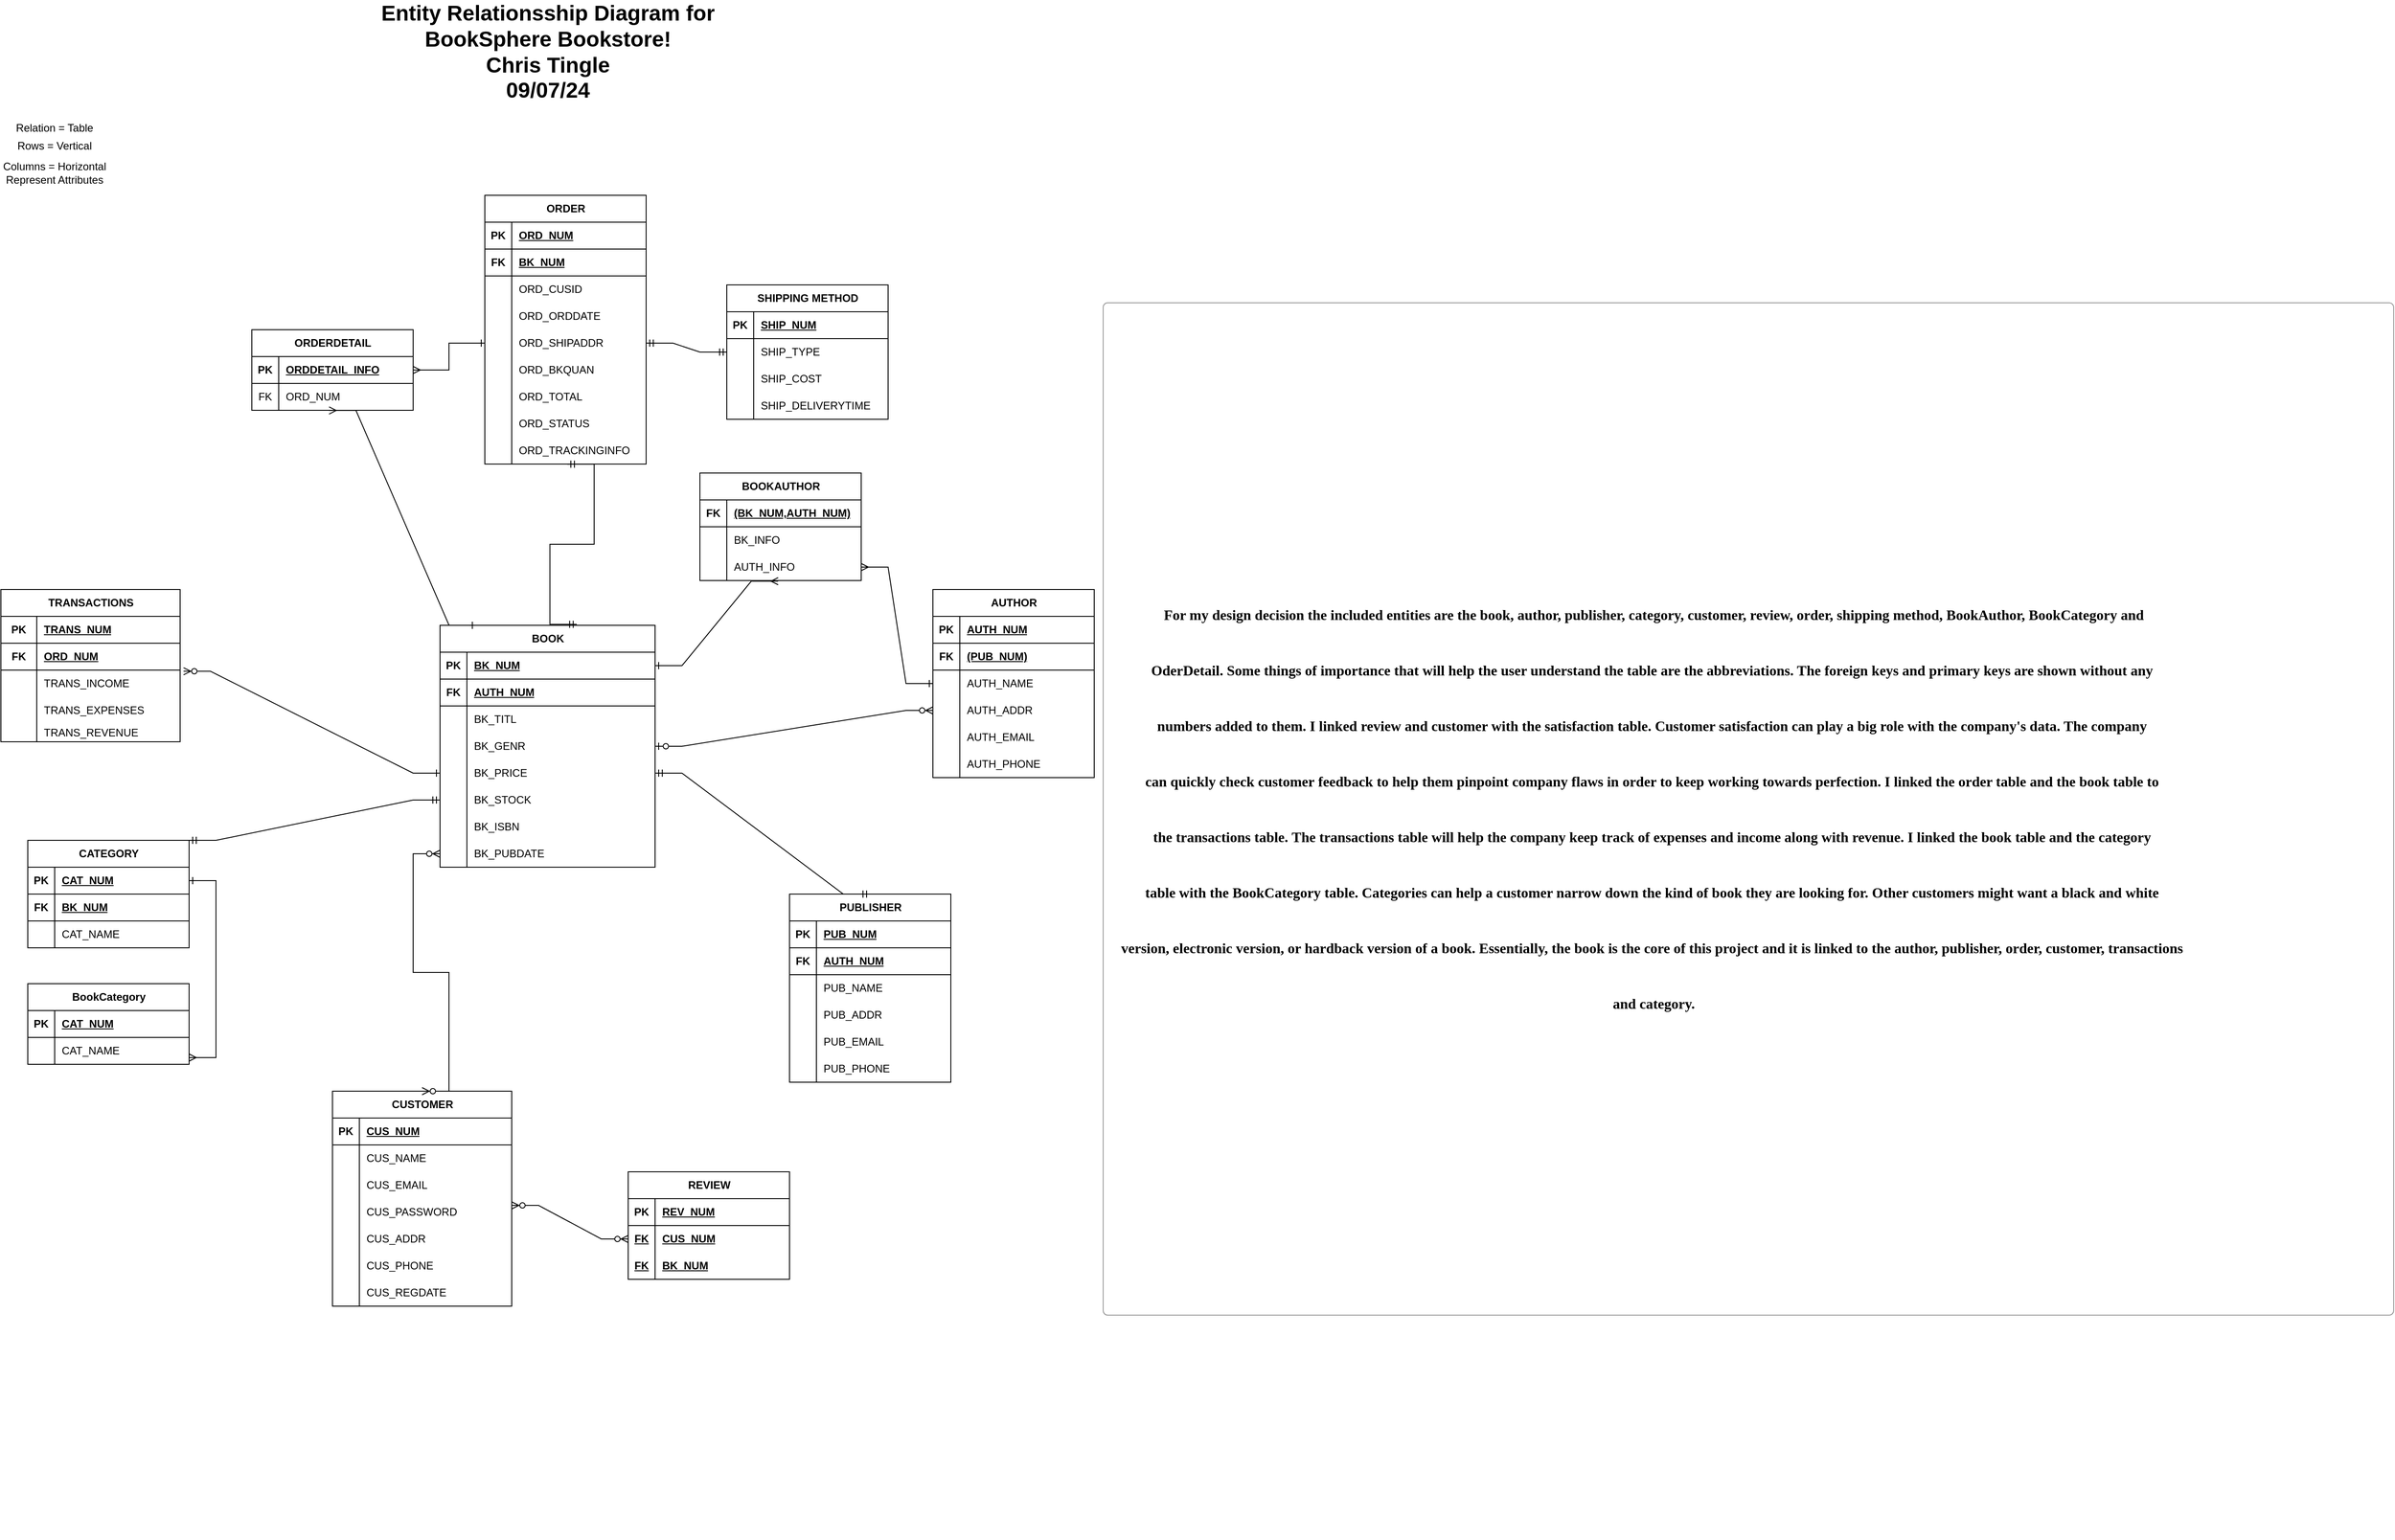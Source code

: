 <mxfile version="24.7.12">
  <diagram name="Page-1" id="LqJy_FDtpRLmgSAEQ9_x">
    <mxGraphModel dx="1730" dy="1560" grid="1" gridSize="10" guides="1" tooltips="1" connect="1" arrows="1" fold="1" page="1" pageScale="1" pageWidth="850" pageHeight="1100" math="0" shadow="0">
      <root>
        <mxCell id="0" />
        <mxCell id="1" parent="0" />
        <mxCell id="2EGjD_8PTE_1te14XtYQ-1" value="BOOK" style="shape=table;startSize=30;container=1;collapsible=1;childLayout=tableLayout;fixedRows=1;rowLines=0;fontStyle=1;align=center;resizeLast=1;html=1;" parent="1" vertex="1">
          <mxGeometry x="120" y="40" width="240" height="270" as="geometry" />
        </mxCell>
        <mxCell id="2EGjD_8PTE_1te14XtYQ-2" value="" style="shape=tableRow;horizontal=0;startSize=0;swimlaneHead=0;swimlaneBody=0;fillColor=none;collapsible=0;dropTarget=0;points=[[0,0.5],[1,0.5]];portConstraint=eastwest;top=0;left=0;right=0;bottom=1;" parent="2EGjD_8PTE_1te14XtYQ-1" vertex="1">
          <mxGeometry y="30" width="240" height="30" as="geometry" />
        </mxCell>
        <mxCell id="2EGjD_8PTE_1te14XtYQ-3" value="PK" style="shape=partialRectangle;connectable=0;fillColor=none;top=0;left=0;bottom=0;right=0;fontStyle=1;overflow=hidden;whiteSpace=wrap;html=1;" parent="2EGjD_8PTE_1te14XtYQ-2" vertex="1">
          <mxGeometry width="30" height="30" as="geometry">
            <mxRectangle width="30" height="30" as="alternateBounds" />
          </mxGeometry>
        </mxCell>
        <mxCell id="2EGjD_8PTE_1te14XtYQ-4" value="BK_NUM" style="shape=partialRectangle;connectable=0;fillColor=none;top=0;left=0;bottom=0;right=0;align=left;spacingLeft=6;fontStyle=5;overflow=hidden;whiteSpace=wrap;html=1;" parent="2EGjD_8PTE_1te14XtYQ-2" vertex="1">
          <mxGeometry x="30" width="210" height="30" as="geometry">
            <mxRectangle width="210" height="30" as="alternateBounds" />
          </mxGeometry>
        </mxCell>
        <mxCell id="teMfviHVlJdA4XAiugHZ-49" style="shape=tableRow;horizontal=0;startSize=0;swimlaneHead=0;swimlaneBody=0;fillColor=none;collapsible=0;dropTarget=0;points=[[0,0.5],[1,0.5]];portConstraint=eastwest;top=0;left=0;right=0;bottom=1;" parent="2EGjD_8PTE_1te14XtYQ-1" vertex="1">
          <mxGeometry y="60" width="240" height="30" as="geometry" />
        </mxCell>
        <mxCell id="teMfviHVlJdA4XAiugHZ-50" value="FK" style="shape=partialRectangle;connectable=0;fillColor=none;top=0;left=0;bottom=0;right=0;fontStyle=1;overflow=hidden;whiteSpace=wrap;html=1;" parent="teMfviHVlJdA4XAiugHZ-49" vertex="1">
          <mxGeometry width="30" height="30" as="geometry">
            <mxRectangle width="30" height="30" as="alternateBounds" />
          </mxGeometry>
        </mxCell>
        <mxCell id="teMfviHVlJdA4XAiugHZ-51" value="AUTH_NUM" style="shape=partialRectangle;connectable=0;fillColor=none;top=0;left=0;bottom=0;right=0;align=left;spacingLeft=6;fontStyle=5;overflow=hidden;whiteSpace=wrap;html=1;" parent="teMfviHVlJdA4XAiugHZ-49" vertex="1">
          <mxGeometry x="30" width="210" height="30" as="geometry">
            <mxRectangle width="210" height="30" as="alternateBounds" />
          </mxGeometry>
        </mxCell>
        <mxCell id="2EGjD_8PTE_1te14XtYQ-5" value="" style="shape=tableRow;horizontal=0;startSize=0;swimlaneHead=0;swimlaneBody=0;fillColor=none;collapsible=0;dropTarget=0;points=[[0,0.5],[1,0.5]];portConstraint=eastwest;top=0;left=0;right=0;bottom=0;" parent="2EGjD_8PTE_1te14XtYQ-1" vertex="1">
          <mxGeometry y="90" width="240" height="30" as="geometry" />
        </mxCell>
        <mxCell id="2EGjD_8PTE_1te14XtYQ-6" value="" style="shape=partialRectangle;connectable=0;fillColor=none;top=0;left=0;bottom=0;right=0;editable=1;overflow=hidden;whiteSpace=wrap;html=1;" parent="2EGjD_8PTE_1te14XtYQ-5" vertex="1">
          <mxGeometry width="30" height="30" as="geometry">
            <mxRectangle width="30" height="30" as="alternateBounds" />
          </mxGeometry>
        </mxCell>
        <mxCell id="2EGjD_8PTE_1te14XtYQ-7" value="BK_TITL" style="shape=partialRectangle;connectable=0;fillColor=none;top=0;left=0;bottom=0;right=0;align=left;spacingLeft=6;overflow=hidden;whiteSpace=wrap;html=1;" parent="2EGjD_8PTE_1te14XtYQ-5" vertex="1">
          <mxGeometry x="30" width="210" height="30" as="geometry">
            <mxRectangle width="210" height="30" as="alternateBounds" />
          </mxGeometry>
        </mxCell>
        <mxCell id="2EGjD_8PTE_1te14XtYQ-8" value="" style="shape=tableRow;horizontal=0;startSize=0;swimlaneHead=0;swimlaneBody=0;fillColor=none;collapsible=0;dropTarget=0;points=[[0,0.5],[1,0.5]];portConstraint=eastwest;top=0;left=0;right=0;bottom=0;" parent="2EGjD_8PTE_1te14XtYQ-1" vertex="1">
          <mxGeometry y="120" width="240" height="30" as="geometry" />
        </mxCell>
        <mxCell id="2EGjD_8PTE_1te14XtYQ-9" value="" style="shape=partialRectangle;connectable=0;fillColor=none;top=0;left=0;bottom=0;right=0;editable=1;overflow=hidden;whiteSpace=wrap;html=1;" parent="2EGjD_8PTE_1te14XtYQ-8" vertex="1">
          <mxGeometry width="30" height="30" as="geometry">
            <mxRectangle width="30" height="30" as="alternateBounds" />
          </mxGeometry>
        </mxCell>
        <mxCell id="2EGjD_8PTE_1te14XtYQ-10" value="BK_GENR" style="shape=partialRectangle;connectable=0;fillColor=none;top=0;left=0;bottom=0;right=0;align=left;spacingLeft=6;overflow=hidden;whiteSpace=wrap;html=1;" parent="2EGjD_8PTE_1te14XtYQ-8" vertex="1">
          <mxGeometry x="30" width="210" height="30" as="geometry">
            <mxRectangle width="210" height="30" as="alternateBounds" />
          </mxGeometry>
        </mxCell>
        <mxCell id="2EGjD_8PTE_1te14XtYQ-11" value="" style="shape=tableRow;horizontal=0;startSize=0;swimlaneHead=0;swimlaneBody=0;fillColor=none;collapsible=0;dropTarget=0;points=[[0,0.5],[1,0.5]];portConstraint=eastwest;top=0;left=0;right=0;bottom=0;" parent="2EGjD_8PTE_1te14XtYQ-1" vertex="1">
          <mxGeometry y="150" width="240" height="30" as="geometry" />
        </mxCell>
        <mxCell id="2EGjD_8PTE_1te14XtYQ-12" value="" style="shape=partialRectangle;connectable=0;fillColor=none;top=0;left=0;bottom=0;right=0;editable=1;overflow=hidden;whiteSpace=wrap;html=1;" parent="2EGjD_8PTE_1te14XtYQ-11" vertex="1">
          <mxGeometry width="30" height="30" as="geometry">
            <mxRectangle width="30" height="30" as="alternateBounds" />
          </mxGeometry>
        </mxCell>
        <mxCell id="2EGjD_8PTE_1te14XtYQ-13" value="BK_PRICE" style="shape=partialRectangle;connectable=0;fillColor=none;top=0;left=0;bottom=0;right=0;align=left;spacingLeft=6;overflow=hidden;whiteSpace=wrap;html=1;strokeWidth=1;" parent="2EGjD_8PTE_1te14XtYQ-11" vertex="1">
          <mxGeometry x="30" width="210" height="30" as="geometry">
            <mxRectangle width="210" height="30" as="alternateBounds" />
          </mxGeometry>
        </mxCell>
        <mxCell id="2EGjD_8PTE_1te14XtYQ-20" style="shape=tableRow;horizontal=0;startSize=0;swimlaneHead=0;swimlaneBody=0;fillColor=none;collapsible=0;dropTarget=0;points=[[0,0.5],[1,0.5]];portConstraint=eastwest;top=0;left=0;right=0;bottom=0;" parent="2EGjD_8PTE_1te14XtYQ-1" vertex="1">
          <mxGeometry y="180" width="240" height="30" as="geometry" />
        </mxCell>
        <mxCell id="2EGjD_8PTE_1te14XtYQ-21" style="shape=partialRectangle;connectable=0;fillColor=none;top=0;left=0;bottom=0;right=0;editable=1;overflow=hidden;whiteSpace=wrap;html=1;" parent="2EGjD_8PTE_1te14XtYQ-20" vertex="1">
          <mxGeometry width="30" height="30" as="geometry">
            <mxRectangle width="30" height="30" as="alternateBounds" />
          </mxGeometry>
        </mxCell>
        <mxCell id="2EGjD_8PTE_1te14XtYQ-22" value="BK_STOCK" style="shape=partialRectangle;connectable=0;fillColor=none;top=0;left=0;bottom=0;right=0;align=left;spacingLeft=6;overflow=hidden;whiteSpace=wrap;html=1;strokeWidth=1;" parent="2EGjD_8PTE_1te14XtYQ-20" vertex="1">
          <mxGeometry x="30" width="210" height="30" as="geometry">
            <mxRectangle width="210" height="30" as="alternateBounds" />
          </mxGeometry>
        </mxCell>
        <mxCell id="2EGjD_8PTE_1te14XtYQ-17" style="shape=tableRow;horizontal=0;startSize=0;swimlaneHead=0;swimlaneBody=0;fillColor=none;collapsible=0;dropTarget=0;points=[[0,0.5],[1,0.5]];portConstraint=eastwest;top=0;left=0;right=0;bottom=0;" parent="2EGjD_8PTE_1te14XtYQ-1" vertex="1">
          <mxGeometry y="210" width="240" height="30" as="geometry" />
        </mxCell>
        <mxCell id="2EGjD_8PTE_1te14XtYQ-18" style="shape=partialRectangle;connectable=0;fillColor=none;top=0;left=0;bottom=0;right=0;editable=1;overflow=hidden;whiteSpace=wrap;html=1;" parent="2EGjD_8PTE_1te14XtYQ-17" vertex="1">
          <mxGeometry width="30" height="30" as="geometry">
            <mxRectangle width="30" height="30" as="alternateBounds" />
          </mxGeometry>
        </mxCell>
        <mxCell id="2EGjD_8PTE_1te14XtYQ-19" value="BK_ISBN" style="shape=partialRectangle;connectable=0;fillColor=none;top=0;left=0;bottom=0;right=0;align=left;spacingLeft=6;overflow=hidden;whiteSpace=wrap;html=1;strokeWidth=1;" parent="2EGjD_8PTE_1te14XtYQ-17" vertex="1">
          <mxGeometry x="30" width="210" height="30" as="geometry">
            <mxRectangle width="210" height="30" as="alternateBounds" />
          </mxGeometry>
        </mxCell>
        <mxCell id="2EGjD_8PTE_1te14XtYQ-14" style="shape=tableRow;horizontal=0;startSize=0;swimlaneHead=0;swimlaneBody=0;fillColor=none;collapsible=0;dropTarget=0;points=[[0,0.5],[1,0.5]];portConstraint=eastwest;top=0;left=0;right=0;bottom=0;" parent="2EGjD_8PTE_1te14XtYQ-1" vertex="1">
          <mxGeometry y="240" width="240" height="30" as="geometry" />
        </mxCell>
        <mxCell id="2EGjD_8PTE_1te14XtYQ-15" style="shape=partialRectangle;connectable=0;fillColor=none;top=0;left=0;bottom=0;right=0;editable=1;overflow=hidden;whiteSpace=wrap;html=1;" parent="2EGjD_8PTE_1te14XtYQ-14" vertex="1">
          <mxGeometry width="30" height="30" as="geometry">
            <mxRectangle width="30" height="30" as="alternateBounds" />
          </mxGeometry>
        </mxCell>
        <mxCell id="2EGjD_8PTE_1te14XtYQ-16" value="BK_PUBDATE" style="shape=partialRectangle;connectable=0;fillColor=none;top=0;left=0;bottom=0;right=0;align=left;spacingLeft=6;overflow=hidden;whiteSpace=wrap;html=1;strokeWidth=1;" parent="2EGjD_8PTE_1te14XtYQ-14" vertex="1">
          <mxGeometry x="30" width="210" height="30" as="geometry">
            <mxRectangle width="210" height="30" as="alternateBounds" />
          </mxGeometry>
        </mxCell>
        <mxCell id="2EGjD_8PTE_1te14XtYQ-23" value="AUTHOR" style="shape=table;startSize=30;container=1;collapsible=1;childLayout=tableLayout;fixedRows=1;rowLines=0;fontStyle=1;align=center;resizeLast=1;html=1;" parent="1" vertex="1">
          <mxGeometry x="670" width="180" height="210" as="geometry" />
        </mxCell>
        <mxCell id="2EGjD_8PTE_1te14XtYQ-24" value="" style="shape=tableRow;horizontal=0;startSize=0;swimlaneHead=0;swimlaneBody=0;fillColor=none;collapsible=0;dropTarget=0;points=[[0,0.5],[1,0.5]];portConstraint=eastwest;top=0;left=0;right=0;bottom=1;" parent="2EGjD_8PTE_1te14XtYQ-23" vertex="1">
          <mxGeometry y="30" width="180" height="30" as="geometry" />
        </mxCell>
        <mxCell id="2EGjD_8PTE_1te14XtYQ-25" value="PK" style="shape=partialRectangle;connectable=0;fillColor=none;top=0;left=0;bottom=0;right=0;fontStyle=1;overflow=hidden;whiteSpace=wrap;html=1;" parent="2EGjD_8PTE_1te14XtYQ-24" vertex="1">
          <mxGeometry width="30" height="30" as="geometry">
            <mxRectangle width="30" height="30" as="alternateBounds" />
          </mxGeometry>
        </mxCell>
        <mxCell id="2EGjD_8PTE_1te14XtYQ-26" value="AUTH_NUM" style="shape=partialRectangle;connectable=0;fillColor=none;top=0;left=0;bottom=0;right=0;align=left;spacingLeft=6;fontStyle=5;overflow=hidden;whiteSpace=wrap;html=1;" parent="2EGjD_8PTE_1te14XtYQ-24" vertex="1">
          <mxGeometry x="30" width="150" height="30" as="geometry">
            <mxRectangle width="150" height="30" as="alternateBounds" />
          </mxGeometry>
        </mxCell>
        <mxCell id="teMfviHVlJdA4XAiugHZ-37" style="shape=tableRow;horizontal=0;startSize=0;swimlaneHead=0;swimlaneBody=0;fillColor=none;collapsible=0;dropTarget=0;points=[[0,0.5],[1,0.5]];portConstraint=eastwest;top=0;left=0;right=0;bottom=1;" parent="2EGjD_8PTE_1te14XtYQ-23" vertex="1">
          <mxGeometry y="60" width="180" height="30" as="geometry" />
        </mxCell>
        <mxCell id="teMfviHVlJdA4XAiugHZ-38" value="FK" style="shape=partialRectangle;connectable=0;fillColor=none;top=0;left=0;bottom=0;right=0;fontStyle=1;overflow=hidden;whiteSpace=wrap;html=1;" parent="teMfviHVlJdA4XAiugHZ-37" vertex="1">
          <mxGeometry width="30" height="30" as="geometry">
            <mxRectangle width="30" height="30" as="alternateBounds" />
          </mxGeometry>
        </mxCell>
        <mxCell id="teMfviHVlJdA4XAiugHZ-39" value="(PUB_NUM)" style="shape=partialRectangle;connectable=0;fillColor=none;top=0;left=0;bottom=0;right=0;align=left;spacingLeft=6;fontStyle=5;overflow=hidden;whiteSpace=wrap;html=1;" parent="teMfviHVlJdA4XAiugHZ-37" vertex="1">
          <mxGeometry x="30" width="150" height="30" as="geometry">
            <mxRectangle width="150" height="30" as="alternateBounds" />
          </mxGeometry>
        </mxCell>
        <mxCell id="2EGjD_8PTE_1te14XtYQ-27" value="" style="shape=tableRow;horizontal=0;startSize=0;swimlaneHead=0;swimlaneBody=0;fillColor=none;collapsible=0;dropTarget=0;points=[[0,0.5],[1,0.5]];portConstraint=eastwest;top=0;left=0;right=0;bottom=0;" parent="2EGjD_8PTE_1te14XtYQ-23" vertex="1">
          <mxGeometry y="90" width="180" height="30" as="geometry" />
        </mxCell>
        <mxCell id="2EGjD_8PTE_1te14XtYQ-28" value="" style="shape=partialRectangle;connectable=0;fillColor=none;top=0;left=0;bottom=0;right=0;editable=1;overflow=hidden;whiteSpace=wrap;html=1;" parent="2EGjD_8PTE_1te14XtYQ-27" vertex="1">
          <mxGeometry width="30" height="30" as="geometry">
            <mxRectangle width="30" height="30" as="alternateBounds" />
          </mxGeometry>
        </mxCell>
        <mxCell id="2EGjD_8PTE_1te14XtYQ-29" value="AUTH_NAME" style="shape=partialRectangle;connectable=0;fillColor=none;top=0;left=0;bottom=0;right=0;align=left;spacingLeft=6;overflow=hidden;whiteSpace=wrap;html=1;" parent="2EGjD_8PTE_1te14XtYQ-27" vertex="1">
          <mxGeometry x="30" width="150" height="30" as="geometry">
            <mxRectangle width="150" height="30" as="alternateBounds" />
          </mxGeometry>
        </mxCell>
        <mxCell id="2EGjD_8PTE_1te14XtYQ-30" value="" style="shape=tableRow;horizontal=0;startSize=0;swimlaneHead=0;swimlaneBody=0;fillColor=none;collapsible=0;dropTarget=0;points=[[0,0.5],[1,0.5]];portConstraint=eastwest;top=0;left=0;right=0;bottom=0;" parent="2EGjD_8PTE_1te14XtYQ-23" vertex="1">
          <mxGeometry y="120" width="180" height="30" as="geometry" />
        </mxCell>
        <mxCell id="2EGjD_8PTE_1te14XtYQ-31" value="" style="shape=partialRectangle;connectable=0;fillColor=none;top=0;left=0;bottom=0;right=0;editable=1;overflow=hidden;whiteSpace=wrap;html=1;" parent="2EGjD_8PTE_1te14XtYQ-30" vertex="1">
          <mxGeometry width="30" height="30" as="geometry">
            <mxRectangle width="30" height="30" as="alternateBounds" />
          </mxGeometry>
        </mxCell>
        <mxCell id="2EGjD_8PTE_1te14XtYQ-32" value="AUTH_ADDR" style="shape=partialRectangle;connectable=0;fillColor=none;top=0;left=0;bottom=0;right=0;align=left;spacingLeft=6;overflow=hidden;whiteSpace=wrap;html=1;" parent="2EGjD_8PTE_1te14XtYQ-30" vertex="1">
          <mxGeometry x="30" width="150" height="30" as="geometry">
            <mxRectangle width="150" height="30" as="alternateBounds" />
          </mxGeometry>
        </mxCell>
        <mxCell id="2EGjD_8PTE_1te14XtYQ-33" value="" style="shape=tableRow;horizontal=0;startSize=0;swimlaneHead=0;swimlaneBody=0;fillColor=none;collapsible=0;dropTarget=0;points=[[0,0.5],[1,0.5]];portConstraint=eastwest;top=0;left=0;right=0;bottom=0;" parent="2EGjD_8PTE_1te14XtYQ-23" vertex="1">
          <mxGeometry y="150" width="180" height="30" as="geometry" />
        </mxCell>
        <mxCell id="2EGjD_8PTE_1te14XtYQ-34" value="" style="shape=partialRectangle;connectable=0;fillColor=none;top=0;left=0;bottom=0;right=0;editable=1;overflow=hidden;whiteSpace=wrap;html=1;" parent="2EGjD_8PTE_1te14XtYQ-33" vertex="1">
          <mxGeometry width="30" height="30" as="geometry">
            <mxRectangle width="30" height="30" as="alternateBounds" />
          </mxGeometry>
        </mxCell>
        <mxCell id="2EGjD_8PTE_1te14XtYQ-35" value="AUTH_EMAIL" style="shape=partialRectangle;connectable=0;fillColor=none;top=0;left=0;bottom=0;right=0;align=left;spacingLeft=6;overflow=hidden;whiteSpace=wrap;html=1;" parent="2EGjD_8PTE_1te14XtYQ-33" vertex="1">
          <mxGeometry x="30" width="150" height="30" as="geometry">
            <mxRectangle width="150" height="30" as="alternateBounds" />
          </mxGeometry>
        </mxCell>
        <mxCell id="2EGjD_8PTE_1te14XtYQ-39" style="shape=tableRow;horizontal=0;startSize=0;swimlaneHead=0;swimlaneBody=0;fillColor=none;collapsible=0;dropTarget=0;points=[[0,0.5],[1,0.5]];portConstraint=eastwest;top=0;left=0;right=0;bottom=0;" parent="2EGjD_8PTE_1te14XtYQ-23" vertex="1">
          <mxGeometry y="180" width="180" height="30" as="geometry" />
        </mxCell>
        <mxCell id="2EGjD_8PTE_1te14XtYQ-40" style="shape=partialRectangle;connectable=0;fillColor=none;top=0;left=0;bottom=0;right=0;editable=1;overflow=hidden;whiteSpace=wrap;html=1;" parent="2EGjD_8PTE_1te14XtYQ-39" vertex="1">
          <mxGeometry width="30" height="30" as="geometry">
            <mxRectangle width="30" height="30" as="alternateBounds" />
          </mxGeometry>
        </mxCell>
        <mxCell id="2EGjD_8PTE_1te14XtYQ-41" value="AUTH_PHONE" style="shape=partialRectangle;connectable=0;fillColor=none;top=0;left=0;bottom=0;right=0;align=left;spacingLeft=6;overflow=hidden;whiteSpace=wrap;html=1;" parent="2EGjD_8PTE_1te14XtYQ-39" vertex="1">
          <mxGeometry x="30" width="150" height="30" as="geometry">
            <mxRectangle width="150" height="30" as="alternateBounds" />
          </mxGeometry>
        </mxCell>
        <mxCell id="2EGjD_8PTE_1te14XtYQ-42" value="PUBLISHER" style="shape=table;startSize=30;container=1;collapsible=1;childLayout=tableLayout;fixedRows=1;rowLines=0;fontStyle=1;align=center;resizeLast=1;html=1;" parent="1" vertex="1">
          <mxGeometry x="510" y="340" width="180" height="210" as="geometry" />
        </mxCell>
        <mxCell id="2EGjD_8PTE_1te14XtYQ-43" value="" style="shape=tableRow;horizontal=0;startSize=0;swimlaneHead=0;swimlaneBody=0;fillColor=none;collapsible=0;dropTarget=0;points=[[0,0.5],[1,0.5]];portConstraint=eastwest;top=0;left=0;right=0;bottom=1;" parent="2EGjD_8PTE_1te14XtYQ-42" vertex="1">
          <mxGeometry y="30" width="180" height="30" as="geometry" />
        </mxCell>
        <mxCell id="2EGjD_8PTE_1te14XtYQ-44" value="PK" style="shape=partialRectangle;connectable=0;fillColor=none;top=0;left=0;bottom=0;right=0;fontStyle=1;overflow=hidden;whiteSpace=wrap;html=1;" parent="2EGjD_8PTE_1te14XtYQ-43" vertex="1">
          <mxGeometry width="30" height="30" as="geometry">
            <mxRectangle width="30" height="30" as="alternateBounds" />
          </mxGeometry>
        </mxCell>
        <mxCell id="2EGjD_8PTE_1te14XtYQ-45" value="PUB_NUM" style="shape=partialRectangle;connectable=0;fillColor=none;top=0;left=0;bottom=0;right=0;align=left;spacingLeft=6;fontStyle=5;overflow=hidden;whiteSpace=wrap;html=1;" parent="2EGjD_8PTE_1te14XtYQ-43" vertex="1">
          <mxGeometry x="30" width="150" height="30" as="geometry">
            <mxRectangle width="150" height="30" as="alternateBounds" />
          </mxGeometry>
        </mxCell>
        <mxCell id="teMfviHVlJdA4XAiugHZ-40" style="shape=tableRow;horizontal=0;startSize=0;swimlaneHead=0;swimlaneBody=0;fillColor=none;collapsible=0;dropTarget=0;points=[[0,0.5],[1,0.5]];portConstraint=eastwest;top=0;left=0;right=0;bottom=1;" parent="2EGjD_8PTE_1te14XtYQ-42" vertex="1">
          <mxGeometry y="60" width="180" height="30" as="geometry" />
        </mxCell>
        <mxCell id="teMfviHVlJdA4XAiugHZ-41" value="FK" style="shape=partialRectangle;connectable=0;fillColor=none;top=0;left=0;bottom=0;right=0;fontStyle=1;overflow=hidden;whiteSpace=wrap;html=1;" parent="teMfviHVlJdA4XAiugHZ-40" vertex="1">
          <mxGeometry width="30" height="30" as="geometry">
            <mxRectangle width="30" height="30" as="alternateBounds" />
          </mxGeometry>
        </mxCell>
        <mxCell id="teMfviHVlJdA4XAiugHZ-42" value="AUTH_NUM" style="shape=partialRectangle;connectable=0;fillColor=none;top=0;left=0;bottom=0;right=0;align=left;spacingLeft=6;fontStyle=5;overflow=hidden;whiteSpace=wrap;html=1;" parent="teMfviHVlJdA4XAiugHZ-40" vertex="1">
          <mxGeometry x="30" width="150" height="30" as="geometry">
            <mxRectangle width="150" height="30" as="alternateBounds" />
          </mxGeometry>
        </mxCell>
        <mxCell id="2EGjD_8PTE_1te14XtYQ-46" value="" style="shape=tableRow;horizontal=0;startSize=0;swimlaneHead=0;swimlaneBody=0;fillColor=none;collapsible=0;dropTarget=0;points=[[0,0.5],[1,0.5]];portConstraint=eastwest;top=0;left=0;right=0;bottom=0;" parent="2EGjD_8PTE_1te14XtYQ-42" vertex="1">
          <mxGeometry y="90" width="180" height="30" as="geometry" />
        </mxCell>
        <mxCell id="2EGjD_8PTE_1te14XtYQ-47" value="" style="shape=partialRectangle;connectable=0;fillColor=none;top=0;left=0;bottom=0;right=0;editable=1;overflow=hidden;whiteSpace=wrap;html=1;" parent="2EGjD_8PTE_1te14XtYQ-46" vertex="1">
          <mxGeometry width="30" height="30" as="geometry">
            <mxRectangle width="30" height="30" as="alternateBounds" />
          </mxGeometry>
        </mxCell>
        <mxCell id="2EGjD_8PTE_1te14XtYQ-48" value="PUB_NAME" style="shape=partialRectangle;connectable=0;fillColor=none;top=0;left=0;bottom=0;right=0;align=left;spacingLeft=6;overflow=hidden;whiteSpace=wrap;html=1;" parent="2EGjD_8PTE_1te14XtYQ-46" vertex="1">
          <mxGeometry x="30" width="150" height="30" as="geometry">
            <mxRectangle width="150" height="30" as="alternateBounds" />
          </mxGeometry>
        </mxCell>
        <mxCell id="2EGjD_8PTE_1te14XtYQ-49" value="" style="shape=tableRow;horizontal=0;startSize=0;swimlaneHead=0;swimlaneBody=0;fillColor=none;collapsible=0;dropTarget=0;points=[[0,0.5],[1,0.5]];portConstraint=eastwest;top=0;left=0;right=0;bottom=0;" parent="2EGjD_8PTE_1te14XtYQ-42" vertex="1">
          <mxGeometry y="120" width="180" height="30" as="geometry" />
        </mxCell>
        <mxCell id="2EGjD_8PTE_1te14XtYQ-50" value="" style="shape=partialRectangle;connectable=0;fillColor=none;top=0;left=0;bottom=0;right=0;editable=1;overflow=hidden;whiteSpace=wrap;html=1;" parent="2EGjD_8PTE_1te14XtYQ-49" vertex="1">
          <mxGeometry width="30" height="30" as="geometry">
            <mxRectangle width="30" height="30" as="alternateBounds" />
          </mxGeometry>
        </mxCell>
        <mxCell id="2EGjD_8PTE_1te14XtYQ-51" value="PUB_ADDR" style="shape=partialRectangle;connectable=0;fillColor=none;top=0;left=0;bottom=0;right=0;align=left;spacingLeft=6;overflow=hidden;whiteSpace=wrap;html=1;" parent="2EGjD_8PTE_1te14XtYQ-49" vertex="1">
          <mxGeometry x="30" width="150" height="30" as="geometry">
            <mxRectangle width="150" height="30" as="alternateBounds" />
          </mxGeometry>
        </mxCell>
        <mxCell id="2EGjD_8PTE_1te14XtYQ-52" value="" style="shape=tableRow;horizontal=0;startSize=0;swimlaneHead=0;swimlaneBody=0;fillColor=none;collapsible=0;dropTarget=0;points=[[0,0.5],[1,0.5]];portConstraint=eastwest;top=0;left=0;right=0;bottom=0;" parent="2EGjD_8PTE_1te14XtYQ-42" vertex="1">
          <mxGeometry y="150" width="180" height="30" as="geometry" />
        </mxCell>
        <mxCell id="2EGjD_8PTE_1te14XtYQ-53" value="" style="shape=partialRectangle;connectable=0;fillColor=none;top=0;left=0;bottom=0;right=0;editable=1;overflow=hidden;whiteSpace=wrap;html=1;" parent="2EGjD_8PTE_1te14XtYQ-52" vertex="1">
          <mxGeometry width="30" height="30" as="geometry">
            <mxRectangle width="30" height="30" as="alternateBounds" />
          </mxGeometry>
        </mxCell>
        <mxCell id="2EGjD_8PTE_1te14XtYQ-54" value="PUB_EMAIL" style="shape=partialRectangle;connectable=0;fillColor=none;top=0;left=0;bottom=0;right=0;align=left;spacingLeft=6;overflow=hidden;whiteSpace=wrap;html=1;" parent="2EGjD_8PTE_1te14XtYQ-52" vertex="1">
          <mxGeometry x="30" width="150" height="30" as="geometry">
            <mxRectangle width="150" height="30" as="alternateBounds" />
          </mxGeometry>
        </mxCell>
        <mxCell id="2EGjD_8PTE_1te14XtYQ-55" style="shape=tableRow;horizontal=0;startSize=0;swimlaneHead=0;swimlaneBody=0;fillColor=none;collapsible=0;dropTarget=0;points=[[0,0.5],[1,0.5]];portConstraint=eastwest;top=0;left=0;right=0;bottom=0;" parent="2EGjD_8PTE_1te14XtYQ-42" vertex="1">
          <mxGeometry y="180" width="180" height="30" as="geometry" />
        </mxCell>
        <mxCell id="2EGjD_8PTE_1te14XtYQ-56" style="shape=partialRectangle;connectable=0;fillColor=none;top=0;left=0;bottom=0;right=0;editable=1;overflow=hidden;whiteSpace=wrap;html=1;" parent="2EGjD_8PTE_1te14XtYQ-55" vertex="1">
          <mxGeometry width="30" height="30" as="geometry">
            <mxRectangle width="30" height="30" as="alternateBounds" />
          </mxGeometry>
        </mxCell>
        <mxCell id="2EGjD_8PTE_1te14XtYQ-57" value="PUB_PHONE" style="shape=partialRectangle;connectable=0;fillColor=none;top=0;left=0;bottom=0;right=0;align=left;spacingLeft=6;overflow=hidden;whiteSpace=wrap;html=1;" parent="2EGjD_8PTE_1te14XtYQ-55" vertex="1">
          <mxGeometry x="30" width="150" height="30" as="geometry">
            <mxRectangle width="150" height="30" as="alternateBounds" />
          </mxGeometry>
        </mxCell>
        <mxCell id="2EGjD_8PTE_1te14XtYQ-58" value="CATEGORY" style="shape=table;startSize=30;container=1;collapsible=1;childLayout=tableLayout;fixedRows=1;rowLines=0;fontStyle=1;align=center;resizeLast=1;html=1;" parent="1" vertex="1">
          <mxGeometry x="-340" y="280" width="180" height="120" as="geometry" />
        </mxCell>
        <mxCell id="2EGjD_8PTE_1te14XtYQ-59" value="" style="shape=tableRow;horizontal=0;startSize=0;swimlaneHead=0;swimlaneBody=0;fillColor=none;collapsible=0;dropTarget=0;points=[[0,0.5],[1,0.5]];portConstraint=eastwest;top=0;left=0;right=0;bottom=1;" parent="2EGjD_8PTE_1te14XtYQ-58" vertex="1">
          <mxGeometry y="30" width="180" height="30" as="geometry" />
        </mxCell>
        <mxCell id="2EGjD_8PTE_1te14XtYQ-60" value="PK" style="shape=partialRectangle;connectable=0;fillColor=none;top=0;left=0;bottom=0;right=0;fontStyle=1;overflow=hidden;whiteSpace=wrap;html=1;" parent="2EGjD_8PTE_1te14XtYQ-59" vertex="1">
          <mxGeometry width="30" height="30" as="geometry">
            <mxRectangle width="30" height="30" as="alternateBounds" />
          </mxGeometry>
        </mxCell>
        <mxCell id="2EGjD_8PTE_1te14XtYQ-61" value="CAT_NUM" style="shape=partialRectangle;connectable=0;fillColor=none;top=0;left=0;bottom=0;right=0;align=left;spacingLeft=6;fontStyle=5;overflow=hidden;whiteSpace=wrap;html=1;" parent="2EGjD_8PTE_1te14XtYQ-59" vertex="1">
          <mxGeometry x="30" width="150" height="30" as="geometry">
            <mxRectangle width="150" height="30" as="alternateBounds" />
          </mxGeometry>
        </mxCell>
        <mxCell id="teMfviHVlJdA4XAiugHZ-55" style="shape=tableRow;horizontal=0;startSize=0;swimlaneHead=0;swimlaneBody=0;fillColor=none;collapsible=0;dropTarget=0;points=[[0,0.5],[1,0.5]];portConstraint=eastwest;top=0;left=0;right=0;bottom=1;" parent="2EGjD_8PTE_1te14XtYQ-58" vertex="1">
          <mxGeometry y="60" width="180" height="30" as="geometry" />
        </mxCell>
        <mxCell id="teMfviHVlJdA4XAiugHZ-56" value="FK" style="shape=partialRectangle;connectable=0;fillColor=none;top=0;left=0;bottom=0;right=0;fontStyle=1;overflow=hidden;whiteSpace=wrap;html=1;" parent="teMfviHVlJdA4XAiugHZ-55" vertex="1">
          <mxGeometry width="30" height="30" as="geometry">
            <mxRectangle width="30" height="30" as="alternateBounds" />
          </mxGeometry>
        </mxCell>
        <mxCell id="teMfviHVlJdA4XAiugHZ-57" value="BK_NUM" style="shape=partialRectangle;connectable=0;fillColor=none;top=0;left=0;bottom=0;right=0;align=left;spacingLeft=6;fontStyle=5;overflow=hidden;whiteSpace=wrap;html=1;" parent="teMfviHVlJdA4XAiugHZ-55" vertex="1">
          <mxGeometry x="30" width="150" height="30" as="geometry">
            <mxRectangle width="150" height="30" as="alternateBounds" />
          </mxGeometry>
        </mxCell>
        <mxCell id="2EGjD_8PTE_1te14XtYQ-62" value="" style="shape=tableRow;horizontal=0;startSize=0;swimlaneHead=0;swimlaneBody=0;fillColor=none;collapsible=0;dropTarget=0;points=[[0,0.5],[1,0.5]];portConstraint=eastwest;top=0;left=0;right=0;bottom=0;" parent="2EGjD_8PTE_1te14XtYQ-58" vertex="1">
          <mxGeometry y="90" width="180" height="30" as="geometry" />
        </mxCell>
        <mxCell id="2EGjD_8PTE_1te14XtYQ-63" value="" style="shape=partialRectangle;connectable=0;fillColor=none;top=0;left=0;bottom=0;right=0;editable=1;overflow=hidden;whiteSpace=wrap;html=1;" parent="2EGjD_8PTE_1te14XtYQ-62" vertex="1">
          <mxGeometry width="30" height="30" as="geometry">
            <mxRectangle width="30" height="30" as="alternateBounds" />
          </mxGeometry>
        </mxCell>
        <mxCell id="2EGjD_8PTE_1te14XtYQ-64" value="CAT_NAME" style="shape=partialRectangle;connectable=0;fillColor=none;top=0;left=0;bottom=0;right=0;align=left;spacingLeft=6;overflow=hidden;whiteSpace=wrap;html=1;" parent="2EGjD_8PTE_1te14XtYQ-62" vertex="1">
          <mxGeometry x="30" width="150" height="30" as="geometry">
            <mxRectangle width="150" height="30" as="alternateBounds" />
          </mxGeometry>
        </mxCell>
        <mxCell id="2EGjD_8PTE_1te14XtYQ-141" value="ORDER" style="shape=table;startSize=30;container=1;collapsible=1;childLayout=tableLayout;fixedRows=1;rowLines=0;fontStyle=1;align=center;resizeLast=1;html=1;" parent="1" vertex="1">
          <mxGeometry x="170" y="-440" width="180" height="300" as="geometry" />
        </mxCell>
        <mxCell id="2EGjD_8PTE_1te14XtYQ-142" value="" style="shape=tableRow;horizontal=0;startSize=0;swimlaneHead=0;swimlaneBody=0;fillColor=none;collapsible=0;dropTarget=0;points=[[0,0.5],[1,0.5]];portConstraint=eastwest;top=0;left=0;right=0;bottom=1;" parent="2EGjD_8PTE_1te14XtYQ-141" vertex="1">
          <mxGeometry y="30" width="180" height="30" as="geometry" />
        </mxCell>
        <mxCell id="2EGjD_8PTE_1te14XtYQ-143" value="PK" style="shape=partialRectangle;connectable=0;fillColor=none;top=0;left=0;bottom=0;right=0;fontStyle=1;overflow=hidden;whiteSpace=wrap;html=1;" parent="2EGjD_8PTE_1te14XtYQ-142" vertex="1">
          <mxGeometry width="30" height="30" as="geometry">
            <mxRectangle width="30" height="30" as="alternateBounds" />
          </mxGeometry>
        </mxCell>
        <mxCell id="2EGjD_8PTE_1te14XtYQ-144" value="ORD_NUM" style="shape=partialRectangle;connectable=0;fillColor=none;top=0;left=0;bottom=0;right=0;align=left;spacingLeft=6;fontStyle=5;overflow=hidden;whiteSpace=wrap;html=1;" parent="2EGjD_8PTE_1te14XtYQ-142" vertex="1">
          <mxGeometry x="30" width="150" height="30" as="geometry">
            <mxRectangle width="150" height="30" as="alternateBounds" />
          </mxGeometry>
        </mxCell>
        <mxCell id="teMfviHVlJdA4XAiugHZ-28" style="shape=tableRow;horizontal=0;startSize=0;swimlaneHead=0;swimlaneBody=0;fillColor=none;collapsible=0;dropTarget=0;points=[[0,0.5],[1,0.5]];portConstraint=eastwest;top=0;left=0;right=0;bottom=1;" parent="2EGjD_8PTE_1te14XtYQ-141" vertex="1">
          <mxGeometry y="60" width="180" height="30" as="geometry" />
        </mxCell>
        <mxCell id="teMfviHVlJdA4XAiugHZ-29" value="FK" style="shape=partialRectangle;connectable=0;fillColor=none;top=0;left=0;bottom=0;right=0;fontStyle=1;overflow=hidden;whiteSpace=wrap;html=1;" parent="teMfviHVlJdA4XAiugHZ-28" vertex="1">
          <mxGeometry width="30" height="30" as="geometry">
            <mxRectangle width="30" height="30" as="alternateBounds" />
          </mxGeometry>
        </mxCell>
        <mxCell id="teMfviHVlJdA4XAiugHZ-30" value="BK_NUM" style="shape=partialRectangle;connectable=0;fillColor=none;top=0;left=0;bottom=0;right=0;align=left;spacingLeft=6;fontStyle=5;overflow=hidden;whiteSpace=wrap;html=1;" parent="teMfviHVlJdA4XAiugHZ-28" vertex="1">
          <mxGeometry x="30" width="150" height="30" as="geometry">
            <mxRectangle width="150" height="30" as="alternateBounds" />
          </mxGeometry>
        </mxCell>
        <mxCell id="2EGjD_8PTE_1te14XtYQ-145" value="" style="shape=tableRow;horizontal=0;startSize=0;swimlaneHead=0;swimlaneBody=0;fillColor=none;collapsible=0;dropTarget=0;points=[[0,0.5],[1,0.5]];portConstraint=eastwest;top=0;left=0;right=0;bottom=0;" parent="2EGjD_8PTE_1te14XtYQ-141" vertex="1">
          <mxGeometry y="90" width="180" height="30" as="geometry" />
        </mxCell>
        <mxCell id="2EGjD_8PTE_1te14XtYQ-146" value="" style="shape=partialRectangle;connectable=0;fillColor=none;top=0;left=0;bottom=0;right=0;editable=1;overflow=hidden;whiteSpace=wrap;html=1;" parent="2EGjD_8PTE_1te14XtYQ-145" vertex="1">
          <mxGeometry width="30" height="30" as="geometry">
            <mxRectangle width="30" height="30" as="alternateBounds" />
          </mxGeometry>
        </mxCell>
        <mxCell id="2EGjD_8PTE_1te14XtYQ-147" value="ORD_CUSID" style="shape=partialRectangle;connectable=0;fillColor=none;top=0;left=0;bottom=0;right=0;align=left;spacingLeft=6;overflow=hidden;whiteSpace=wrap;html=1;" parent="2EGjD_8PTE_1te14XtYQ-145" vertex="1">
          <mxGeometry x="30" width="150" height="30" as="geometry">
            <mxRectangle width="150" height="30" as="alternateBounds" />
          </mxGeometry>
        </mxCell>
        <mxCell id="2EGjD_8PTE_1te14XtYQ-148" value="" style="shape=tableRow;horizontal=0;startSize=0;swimlaneHead=0;swimlaneBody=0;fillColor=none;collapsible=0;dropTarget=0;points=[[0,0.5],[1,0.5]];portConstraint=eastwest;top=0;left=0;right=0;bottom=0;" parent="2EGjD_8PTE_1te14XtYQ-141" vertex="1">
          <mxGeometry y="120" width="180" height="30" as="geometry" />
        </mxCell>
        <mxCell id="2EGjD_8PTE_1te14XtYQ-149" value="" style="shape=partialRectangle;connectable=0;fillColor=none;top=0;left=0;bottom=0;right=0;editable=1;overflow=hidden;whiteSpace=wrap;html=1;" parent="2EGjD_8PTE_1te14XtYQ-148" vertex="1">
          <mxGeometry width="30" height="30" as="geometry">
            <mxRectangle width="30" height="30" as="alternateBounds" />
          </mxGeometry>
        </mxCell>
        <mxCell id="2EGjD_8PTE_1te14XtYQ-150" value="ORD_ORDDATE" style="shape=partialRectangle;connectable=0;fillColor=none;top=0;left=0;bottom=0;right=0;align=left;spacingLeft=6;overflow=hidden;whiteSpace=wrap;html=1;" parent="2EGjD_8PTE_1te14XtYQ-148" vertex="1">
          <mxGeometry x="30" width="150" height="30" as="geometry">
            <mxRectangle width="150" height="30" as="alternateBounds" />
          </mxGeometry>
        </mxCell>
        <mxCell id="2EGjD_8PTE_1te14XtYQ-151" value="" style="shape=tableRow;horizontal=0;startSize=0;swimlaneHead=0;swimlaneBody=0;fillColor=none;collapsible=0;dropTarget=0;points=[[0,0.5],[1,0.5]];portConstraint=eastwest;top=0;left=0;right=0;bottom=0;" parent="2EGjD_8PTE_1te14XtYQ-141" vertex="1">
          <mxGeometry y="150" width="180" height="30" as="geometry" />
        </mxCell>
        <mxCell id="2EGjD_8PTE_1te14XtYQ-152" value="" style="shape=partialRectangle;connectable=0;fillColor=none;top=0;left=0;bottom=0;right=0;editable=1;overflow=hidden;whiteSpace=wrap;html=1;" parent="2EGjD_8PTE_1te14XtYQ-151" vertex="1">
          <mxGeometry width="30" height="30" as="geometry">
            <mxRectangle width="30" height="30" as="alternateBounds" />
          </mxGeometry>
        </mxCell>
        <mxCell id="2EGjD_8PTE_1te14XtYQ-153" value="ORD_SHIPADDR" style="shape=partialRectangle;connectable=0;fillColor=none;top=0;left=0;bottom=0;right=0;align=left;spacingLeft=6;overflow=hidden;whiteSpace=wrap;html=1;" parent="2EGjD_8PTE_1te14XtYQ-151" vertex="1">
          <mxGeometry x="30" width="150" height="30" as="geometry">
            <mxRectangle width="150" height="30" as="alternateBounds" />
          </mxGeometry>
        </mxCell>
        <mxCell id="2EGjD_8PTE_1te14XtYQ-163" style="shape=tableRow;horizontal=0;startSize=0;swimlaneHead=0;swimlaneBody=0;fillColor=none;collapsible=0;dropTarget=0;points=[[0,0.5],[1,0.5]];portConstraint=eastwest;top=0;left=0;right=0;bottom=0;" parent="2EGjD_8PTE_1te14XtYQ-141" vertex="1">
          <mxGeometry y="180" width="180" height="30" as="geometry" />
        </mxCell>
        <mxCell id="2EGjD_8PTE_1te14XtYQ-164" style="shape=partialRectangle;connectable=0;fillColor=none;top=0;left=0;bottom=0;right=0;editable=1;overflow=hidden;whiteSpace=wrap;html=1;" parent="2EGjD_8PTE_1te14XtYQ-163" vertex="1">
          <mxGeometry width="30" height="30" as="geometry">
            <mxRectangle width="30" height="30" as="alternateBounds" />
          </mxGeometry>
        </mxCell>
        <mxCell id="2EGjD_8PTE_1te14XtYQ-165" value="ORD_BKQUAN" style="shape=partialRectangle;connectable=0;fillColor=none;top=0;left=0;bottom=0;right=0;align=left;spacingLeft=6;overflow=hidden;whiteSpace=wrap;html=1;" parent="2EGjD_8PTE_1te14XtYQ-163" vertex="1">
          <mxGeometry x="30" width="150" height="30" as="geometry">
            <mxRectangle width="150" height="30" as="alternateBounds" />
          </mxGeometry>
        </mxCell>
        <mxCell id="2EGjD_8PTE_1te14XtYQ-160" style="shape=tableRow;horizontal=0;startSize=0;swimlaneHead=0;swimlaneBody=0;fillColor=none;collapsible=0;dropTarget=0;points=[[0,0.5],[1,0.5]];portConstraint=eastwest;top=0;left=0;right=0;bottom=0;" parent="2EGjD_8PTE_1te14XtYQ-141" vertex="1">
          <mxGeometry y="210" width="180" height="30" as="geometry" />
        </mxCell>
        <mxCell id="2EGjD_8PTE_1te14XtYQ-161" style="shape=partialRectangle;connectable=0;fillColor=none;top=0;left=0;bottom=0;right=0;editable=1;overflow=hidden;whiteSpace=wrap;html=1;" parent="2EGjD_8PTE_1te14XtYQ-160" vertex="1">
          <mxGeometry width="30" height="30" as="geometry">
            <mxRectangle width="30" height="30" as="alternateBounds" />
          </mxGeometry>
        </mxCell>
        <mxCell id="2EGjD_8PTE_1te14XtYQ-162" value="ORD_TOTAL" style="shape=partialRectangle;connectable=0;fillColor=none;top=0;left=0;bottom=0;right=0;align=left;spacingLeft=6;overflow=hidden;whiteSpace=wrap;html=1;" parent="2EGjD_8PTE_1te14XtYQ-160" vertex="1">
          <mxGeometry x="30" width="150" height="30" as="geometry">
            <mxRectangle width="150" height="30" as="alternateBounds" />
          </mxGeometry>
        </mxCell>
        <mxCell id="2EGjD_8PTE_1te14XtYQ-157" style="shape=tableRow;horizontal=0;startSize=0;swimlaneHead=0;swimlaneBody=0;fillColor=none;collapsible=0;dropTarget=0;points=[[0,0.5],[1,0.5]];portConstraint=eastwest;top=0;left=0;right=0;bottom=0;" parent="2EGjD_8PTE_1te14XtYQ-141" vertex="1">
          <mxGeometry y="240" width="180" height="30" as="geometry" />
        </mxCell>
        <mxCell id="2EGjD_8PTE_1te14XtYQ-158" value="" style="shape=partialRectangle;connectable=0;fillColor=none;top=0;left=0;bottom=0;right=0;editable=1;overflow=hidden;whiteSpace=wrap;html=1;" parent="2EGjD_8PTE_1te14XtYQ-157" vertex="1">
          <mxGeometry width="30" height="30" as="geometry">
            <mxRectangle width="30" height="30" as="alternateBounds" />
          </mxGeometry>
        </mxCell>
        <mxCell id="2EGjD_8PTE_1te14XtYQ-159" value="ORD_STATUS" style="shape=partialRectangle;connectable=0;fillColor=none;top=0;left=0;bottom=0;right=0;align=left;spacingLeft=6;overflow=hidden;whiteSpace=wrap;html=1;" parent="2EGjD_8PTE_1te14XtYQ-157" vertex="1">
          <mxGeometry x="30" width="150" height="30" as="geometry">
            <mxRectangle width="150" height="30" as="alternateBounds" />
          </mxGeometry>
        </mxCell>
        <mxCell id="2EGjD_8PTE_1te14XtYQ-154" style="shape=tableRow;horizontal=0;startSize=0;swimlaneHead=0;swimlaneBody=0;fillColor=none;collapsible=0;dropTarget=0;points=[[0,0.5],[1,0.5]];portConstraint=eastwest;top=0;left=0;right=0;bottom=0;" parent="2EGjD_8PTE_1te14XtYQ-141" vertex="1">
          <mxGeometry y="270" width="180" height="30" as="geometry" />
        </mxCell>
        <mxCell id="2EGjD_8PTE_1te14XtYQ-155" value="" style="shape=partialRectangle;connectable=0;fillColor=none;top=0;left=0;bottom=0;right=0;editable=1;overflow=hidden;whiteSpace=wrap;html=1;" parent="2EGjD_8PTE_1te14XtYQ-154" vertex="1">
          <mxGeometry width="30" height="30" as="geometry">
            <mxRectangle width="30" height="30" as="alternateBounds" />
          </mxGeometry>
        </mxCell>
        <mxCell id="2EGjD_8PTE_1te14XtYQ-156" value="ORD_TRACKINGINFO" style="shape=partialRectangle;connectable=0;fillColor=none;top=0;left=0;bottom=0;right=0;align=left;spacingLeft=6;overflow=hidden;whiteSpace=wrap;html=1;" parent="2EGjD_8PTE_1te14XtYQ-154" vertex="1">
          <mxGeometry x="30" width="150" height="30" as="geometry">
            <mxRectangle width="150" height="30" as="alternateBounds" />
          </mxGeometry>
        </mxCell>
        <mxCell id="2EGjD_8PTE_1te14XtYQ-166" value="TRANSACTIONS" style="shape=table;startSize=30;container=1;collapsible=1;childLayout=tableLayout;fixedRows=1;rowLines=0;fontStyle=1;align=center;resizeLast=1;html=1;" parent="1" vertex="1">
          <mxGeometry x="-370" width="200" height="170" as="geometry" />
        </mxCell>
        <mxCell id="2EGjD_8PTE_1te14XtYQ-167" value="" style="shape=tableRow;horizontal=0;startSize=0;swimlaneHead=0;swimlaneBody=0;fillColor=none;collapsible=0;dropTarget=0;points=[[0,0.5],[1,0.5]];portConstraint=eastwest;top=0;left=0;right=0;bottom=1;" parent="2EGjD_8PTE_1te14XtYQ-166" vertex="1">
          <mxGeometry y="30" width="200" height="30" as="geometry" />
        </mxCell>
        <mxCell id="2EGjD_8PTE_1te14XtYQ-168" value="&lt;div&gt;PK&lt;/div&gt;" style="shape=partialRectangle;connectable=0;fillColor=none;top=0;left=0;bottom=0;right=0;fontStyle=1;overflow=hidden;whiteSpace=wrap;html=1;" parent="2EGjD_8PTE_1te14XtYQ-167" vertex="1">
          <mxGeometry width="40" height="30" as="geometry">
            <mxRectangle width="40" height="30" as="alternateBounds" />
          </mxGeometry>
        </mxCell>
        <mxCell id="2EGjD_8PTE_1te14XtYQ-169" value="&lt;div&gt;TRANS_NUM&lt;/div&gt;" style="shape=partialRectangle;connectable=0;fillColor=none;top=0;left=0;bottom=0;right=0;align=left;spacingLeft=6;fontStyle=5;overflow=hidden;whiteSpace=wrap;html=1;" parent="2EGjD_8PTE_1te14XtYQ-167" vertex="1">
          <mxGeometry x="40" width="160" height="30" as="geometry">
            <mxRectangle width="160" height="30" as="alternateBounds" />
          </mxGeometry>
        </mxCell>
        <mxCell id="teMfviHVlJdA4XAiugHZ-52" style="shape=tableRow;horizontal=0;startSize=0;swimlaneHead=0;swimlaneBody=0;fillColor=none;collapsible=0;dropTarget=0;points=[[0,0.5],[1,0.5]];portConstraint=eastwest;top=0;left=0;right=0;bottom=1;" parent="2EGjD_8PTE_1te14XtYQ-166" vertex="1">
          <mxGeometry y="60" width="200" height="30" as="geometry" />
        </mxCell>
        <mxCell id="teMfviHVlJdA4XAiugHZ-53" value="FK" style="shape=partialRectangle;connectable=0;fillColor=none;top=0;left=0;bottom=0;right=0;fontStyle=1;overflow=hidden;whiteSpace=wrap;html=1;" parent="teMfviHVlJdA4XAiugHZ-52" vertex="1">
          <mxGeometry width="40" height="30" as="geometry">
            <mxRectangle width="40" height="30" as="alternateBounds" />
          </mxGeometry>
        </mxCell>
        <mxCell id="teMfviHVlJdA4XAiugHZ-54" value="ORD_NUM" style="shape=partialRectangle;connectable=0;fillColor=none;top=0;left=0;bottom=0;right=0;align=left;spacingLeft=6;fontStyle=5;overflow=hidden;whiteSpace=wrap;html=1;" parent="teMfviHVlJdA4XAiugHZ-52" vertex="1">
          <mxGeometry x="40" width="160" height="30" as="geometry">
            <mxRectangle width="160" height="30" as="alternateBounds" />
          </mxGeometry>
        </mxCell>
        <mxCell id="2EGjD_8PTE_1te14XtYQ-170" value="" style="shape=tableRow;horizontal=0;startSize=0;swimlaneHead=0;swimlaneBody=0;fillColor=none;collapsible=0;dropTarget=0;points=[[0,0.5],[1,0.5]];portConstraint=eastwest;top=0;left=0;right=0;bottom=0;" parent="2EGjD_8PTE_1te14XtYQ-166" vertex="1">
          <mxGeometry y="90" width="200" height="30" as="geometry" />
        </mxCell>
        <mxCell id="2EGjD_8PTE_1te14XtYQ-171" value="" style="shape=partialRectangle;connectable=0;fillColor=none;top=0;left=0;bottom=0;right=0;editable=1;overflow=hidden;whiteSpace=wrap;html=1;" parent="2EGjD_8PTE_1te14XtYQ-170" vertex="1">
          <mxGeometry width="40" height="30" as="geometry">
            <mxRectangle width="40" height="30" as="alternateBounds" />
          </mxGeometry>
        </mxCell>
        <mxCell id="2EGjD_8PTE_1te14XtYQ-172" value="TRANS_INCOME" style="shape=partialRectangle;connectable=0;fillColor=none;top=0;left=0;bottom=0;right=0;align=left;spacingLeft=6;overflow=hidden;whiteSpace=wrap;html=1;" parent="2EGjD_8PTE_1te14XtYQ-170" vertex="1">
          <mxGeometry x="40" width="160" height="30" as="geometry">
            <mxRectangle width="160" height="30" as="alternateBounds" />
          </mxGeometry>
        </mxCell>
        <mxCell id="2EGjD_8PTE_1te14XtYQ-173" value="" style="shape=tableRow;horizontal=0;startSize=0;swimlaneHead=0;swimlaneBody=0;fillColor=none;collapsible=0;dropTarget=0;points=[[0,0.5],[1,0.5]];portConstraint=eastwest;top=0;left=0;right=0;bottom=0;" parent="2EGjD_8PTE_1te14XtYQ-166" vertex="1">
          <mxGeometry y="120" width="200" height="30" as="geometry" />
        </mxCell>
        <mxCell id="2EGjD_8PTE_1te14XtYQ-174" value="" style="shape=partialRectangle;connectable=0;fillColor=none;top=0;left=0;bottom=0;right=0;editable=1;overflow=hidden;whiteSpace=wrap;html=1;" parent="2EGjD_8PTE_1te14XtYQ-173" vertex="1">
          <mxGeometry width="40" height="30" as="geometry">
            <mxRectangle width="40" height="30" as="alternateBounds" />
          </mxGeometry>
        </mxCell>
        <mxCell id="2EGjD_8PTE_1te14XtYQ-175" value="TRANS_EXPENSES" style="shape=partialRectangle;connectable=0;fillColor=none;top=0;left=0;bottom=0;right=0;align=left;spacingLeft=6;overflow=hidden;whiteSpace=wrap;html=1;" parent="2EGjD_8PTE_1te14XtYQ-173" vertex="1">
          <mxGeometry x="40" width="160" height="30" as="geometry">
            <mxRectangle width="160" height="30" as="alternateBounds" />
          </mxGeometry>
        </mxCell>
        <mxCell id="2EGjD_8PTE_1te14XtYQ-176" value="" style="shape=tableRow;horizontal=0;startSize=0;swimlaneHead=0;swimlaneBody=0;fillColor=none;collapsible=0;dropTarget=0;points=[[0,0.5],[1,0.5]];portConstraint=eastwest;top=0;left=0;right=0;bottom=0;" parent="2EGjD_8PTE_1te14XtYQ-166" vertex="1">
          <mxGeometry y="150" width="200" height="20" as="geometry" />
        </mxCell>
        <mxCell id="2EGjD_8PTE_1te14XtYQ-177" value="" style="shape=partialRectangle;connectable=0;fillColor=none;top=0;left=0;bottom=0;right=0;editable=1;overflow=hidden;whiteSpace=wrap;html=1;" parent="2EGjD_8PTE_1te14XtYQ-176" vertex="1">
          <mxGeometry width="40" height="20" as="geometry">
            <mxRectangle width="40" height="20" as="alternateBounds" />
          </mxGeometry>
        </mxCell>
        <mxCell id="2EGjD_8PTE_1te14XtYQ-178" value="TRANS_REVENUE" style="shape=partialRectangle;connectable=0;fillColor=none;top=0;left=0;bottom=0;right=0;align=left;spacingLeft=6;overflow=hidden;whiteSpace=wrap;html=1;" parent="2EGjD_8PTE_1te14XtYQ-176" vertex="1">
          <mxGeometry x="40" width="160" height="20" as="geometry">
            <mxRectangle width="160" height="20" as="alternateBounds" />
          </mxGeometry>
        </mxCell>
        <mxCell id="2EGjD_8PTE_1te14XtYQ-179" value="SHIPPING METHOD" style="shape=table;startSize=30;container=1;collapsible=1;childLayout=tableLayout;fixedRows=1;rowLines=0;fontStyle=1;align=center;resizeLast=1;html=1;" parent="1" vertex="1">
          <mxGeometry x="440" y="-340" width="180" height="150" as="geometry" />
        </mxCell>
        <mxCell id="2EGjD_8PTE_1te14XtYQ-180" value="" style="shape=tableRow;horizontal=0;startSize=0;swimlaneHead=0;swimlaneBody=0;fillColor=none;collapsible=0;dropTarget=0;points=[[0,0.5],[1,0.5]];portConstraint=eastwest;top=0;left=0;right=0;bottom=1;" parent="2EGjD_8PTE_1te14XtYQ-179" vertex="1">
          <mxGeometry y="30" width="180" height="30" as="geometry" />
        </mxCell>
        <mxCell id="2EGjD_8PTE_1te14XtYQ-181" value="PK" style="shape=partialRectangle;connectable=0;fillColor=none;top=0;left=0;bottom=0;right=0;fontStyle=1;overflow=hidden;whiteSpace=wrap;html=1;" parent="2EGjD_8PTE_1te14XtYQ-180" vertex="1">
          <mxGeometry width="30" height="30" as="geometry">
            <mxRectangle width="30" height="30" as="alternateBounds" />
          </mxGeometry>
        </mxCell>
        <mxCell id="2EGjD_8PTE_1te14XtYQ-182" value="SHIP_NUM" style="shape=partialRectangle;connectable=0;fillColor=none;top=0;left=0;bottom=0;right=0;align=left;spacingLeft=6;fontStyle=5;overflow=hidden;whiteSpace=wrap;html=1;" parent="2EGjD_8PTE_1te14XtYQ-180" vertex="1">
          <mxGeometry x="30" width="150" height="30" as="geometry">
            <mxRectangle width="150" height="30" as="alternateBounds" />
          </mxGeometry>
        </mxCell>
        <mxCell id="2EGjD_8PTE_1te14XtYQ-183" value="" style="shape=tableRow;horizontal=0;startSize=0;swimlaneHead=0;swimlaneBody=0;fillColor=none;collapsible=0;dropTarget=0;points=[[0,0.5],[1,0.5]];portConstraint=eastwest;top=0;left=0;right=0;bottom=0;" parent="2EGjD_8PTE_1te14XtYQ-179" vertex="1">
          <mxGeometry y="60" width="180" height="30" as="geometry" />
        </mxCell>
        <mxCell id="2EGjD_8PTE_1te14XtYQ-184" value="" style="shape=partialRectangle;connectable=0;fillColor=none;top=0;left=0;bottom=0;right=0;editable=1;overflow=hidden;whiteSpace=wrap;html=1;" parent="2EGjD_8PTE_1te14XtYQ-183" vertex="1">
          <mxGeometry width="30" height="30" as="geometry">
            <mxRectangle width="30" height="30" as="alternateBounds" />
          </mxGeometry>
        </mxCell>
        <mxCell id="2EGjD_8PTE_1te14XtYQ-185" value="SHIP_TYPE" style="shape=partialRectangle;connectable=0;fillColor=none;top=0;left=0;bottom=0;right=0;align=left;spacingLeft=6;overflow=hidden;whiteSpace=wrap;html=1;" parent="2EGjD_8PTE_1te14XtYQ-183" vertex="1">
          <mxGeometry x="30" width="150" height="30" as="geometry">
            <mxRectangle width="150" height="30" as="alternateBounds" />
          </mxGeometry>
        </mxCell>
        <mxCell id="2EGjD_8PTE_1te14XtYQ-186" value="" style="shape=tableRow;horizontal=0;startSize=0;swimlaneHead=0;swimlaneBody=0;fillColor=none;collapsible=0;dropTarget=0;points=[[0,0.5],[1,0.5]];portConstraint=eastwest;top=0;left=0;right=0;bottom=0;" parent="2EGjD_8PTE_1te14XtYQ-179" vertex="1">
          <mxGeometry y="90" width="180" height="30" as="geometry" />
        </mxCell>
        <mxCell id="2EGjD_8PTE_1te14XtYQ-187" value="" style="shape=partialRectangle;connectable=0;fillColor=none;top=0;left=0;bottom=0;right=0;editable=1;overflow=hidden;whiteSpace=wrap;html=1;" parent="2EGjD_8PTE_1te14XtYQ-186" vertex="1">
          <mxGeometry width="30" height="30" as="geometry">
            <mxRectangle width="30" height="30" as="alternateBounds" />
          </mxGeometry>
        </mxCell>
        <mxCell id="2EGjD_8PTE_1te14XtYQ-188" value="SHIP_COST" style="shape=partialRectangle;connectable=0;fillColor=none;top=0;left=0;bottom=0;right=0;align=left;spacingLeft=6;overflow=hidden;whiteSpace=wrap;html=1;" parent="2EGjD_8PTE_1te14XtYQ-186" vertex="1">
          <mxGeometry x="30" width="150" height="30" as="geometry">
            <mxRectangle width="150" height="30" as="alternateBounds" />
          </mxGeometry>
        </mxCell>
        <mxCell id="2EGjD_8PTE_1te14XtYQ-189" value="" style="shape=tableRow;horizontal=0;startSize=0;swimlaneHead=0;swimlaneBody=0;fillColor=none;collapsible=0;dropTarget=0;points=[[0,0.5],[1,0.5]];portConstraint=eastwest;top=0;left=0;right=0;bottom=0;" parent="2EGjD_8PTE_1te14XtYQ-179" vertex="1">
          <mxGeometry y="120" width="180" height="30" as="geometry" />
        </mxCell>
        <mxCell id="2EGjD_8PTE_1te14XtYQ-190" value="" style="shape=partialRectangle;connectable=0;fillColor=none;top=0;left=0;bottom=0;right=0;editable=1;overflow=hidden;whiteSpace=wrap;html=1;" parent="2EGjD_8PTE_1te14XtYQ-189" vertex="1">
          <mxGeometry width="30" height="30" as="geometry">
            <mxRectangle width="30" height="30" as="alternateBounds" />
          </mxGeometry>
        </mxCell>
        <mxCell id="2EGjD_8PTE_1te14XtYQ-191" value="SHIP_DELIVERYTIME" style="shape=partialRectangle;connectable=0;fillColor=none;top=0;left=0;bottom=0;right=0;align=left;spacingLeft=6;overflow=hidden;whiteSpace=wrap;html=1;" parent="2EGjD_8PTE_1te14XtYQ-189" vertex="1">
          <mxGeometry x="30" width="150" height="30" as="geometry">
            <mxRectangle width="150" height="30" as="alternateBounds" />
          </mxGeometry>
        </mxCell>
        <mxCell id="2EGjD_8PTE_1te14XtYQ-673" value="" style="edgeStyle=entityRelationEdgeStyle;fontSize=12;html=1;endArrow=ERone;startArrow=ERmany;rounded=0;entryX=1;entryY=0.5;entryDx=0;entryDy=0;exitX=1;exitY=0.75;exitDx=0;exitDy=0;startFill=0;endFill=0;" parent="1" source="teMfviHVlJdA4XAiugHZ-84" target="2EGjD_8PTE_1te14XtYQ-59" edge="1">
          <mxGeometry width="100" height="100" relative="1" as="geometry">
            <mxPoint x="-110" y="480" as="sourcePoint" />
            <mxPoint x="-110" y="325" as="targetPoint" />
          </mxGeometry>
        </mxCell>
        <mxCell id="2EGjD_8PTE_1te14XtYQ-674" value="" style="edgeStyle=entityRelationEdgeStyle;fontSize=12;html=1;endArrow=ERzeroToMany;rounded=0;entryX=1.019;entryY=0.042;entryDx=0;entryDy=0;entryPerimeter=0;exitX=0;exitY=0.5;exitDx=0;exitDy=0;startArrow=ERone;startFill=0;endFill=0;" parent="1" source="2EGjD_8PTE_1te14XtYQ-11" target="2EGjD_8PTE_1te14XtYQ-170" edge="1">
          <mxGeometry width="100" height="100" relative="1" as="geometry">
            <mxPoint x="30" y="190" as="sourcePoint" />
            <mxPoint x="130" y="90" as="targetPoint" />
          </mxGeometry>
        </mxCell>
        <mxCell id="2EGjD_8PTE_1te14XtYQ-675" value="" style="edgeStyle=entityRelationEdgeStyle;fontSize=12;html=1;endArrow=ERmandOne;startArrow=ERmandOne;rounded=0;entryX=0.636;entryY=-0.004;entryDx=0;entryDy=0;exitX=0.511;exitY=1.006;exitDx=0;exitDy=0;exitPerimeter=0;entryPerimeter=0;" parent="1" source="2EGjD_8PTE_1te14XtYQ-154" target="2EGjD_8PTE_1te14XtYQ-1" edge="1">
          <mxGeometry width="100" height="100" relative="1" as="geometry">
            <mxPoint x="30" y="310" as="sourcePoint" />
            <mxPoint x="130" y="210" as="targetPoint" />
          </mxGeometry>
        </mxCell>
        <mxCell id="2EGjD_8PTE_1te14XtYQ-676" value="" style="edgeStyle=entityRelationEdgeStyle;fontSize=12;html=1;endArrow=ERzeroToMany;rounded=0;entryX=0;entryY=0.5;entryDx=0;entryDy=0;exitX=1;exitY=0.5;exitDx=0;exitDy=0;endFill=0;startArrow=ERzeroToOne;startFill=0;" parent="1" source="2EGjD_8PTE_1te14XtYQ-8" target="2EGjD_8PTE_1te14XtYQ-30" edge="1">
          <mxGeometry width="100" height="100" relative="1" as="geometry">
            <mxPoint x="30" y="310" as="sourcePoint" />
            <mxPoint x="130" y="210" as="targetPoint" />
          </mxGeometry>
        </mxCell>
        <mxCell id="2EGjD_8PTE_1te14XtYQ-677" value="" style="edgeStyle=entityRelationEdgeStyle;fontSize=12;html=1;endArrow=ERmandOne;startArrow=ERmandOne;rounded=0;entryX=1;entryY=0.5;entryDx=0;entryDy=0;exitX=0.5;exitY=0;exitDx=0;exitDy=0;" parent="1" source="2EGjD_8PTE_1te14XtYQ-42" target="2EGjD_8PTE_1te14XtYQ-11" edge="1">
          <mxGeometry width="100" height="100" relative="1" as="geometry">
            <mxPoint x="130" y="310" as="sourcePoint" />
            <mxPoint x="230" y="210" as="targetPoint" />
          </mxGeometry>
        </mxCell>
        <mxCell id="2EGjD_8PTE_1te14XtYQ-678" value="" style="edgeStyle=entityRelationEdgeStyle;fontSize=12;html=1;endArrow=ERmandOne;startArrow=ERmandOne;rounded=0;entryX=0;entryY=0.5;entryDx=0;entryDy=0;exitX=1;exitY=0.5;exitDx=0;exitDy=0;" parent="1" source="2EGjD_8PTE_1te14XtYQ-151" target="2EGjD_8PTE_1te14XtYQ-183" edge="1">
          <mxGeometry width="100" height="100" relative="1" as="geometry">
            <mxPoint x="130" y="560" as="sourcePoint" />
            <mxPoint x="230" y="460" as="targetPoint" />
          </mxGeometry>
        </mxCell>
        <mxCell id="2EGjD_8PTE_1te14XtYQ-679" value="" style="edgeStyle=entityRelationEdgeStyle;fontSize=12;html=1;endArrow=ERmandOne;startArrow=ERmandOne;rounded=0;entryX=0;entryY=0.5;entryDx=0;entryDy=0;exitX=1;exitY=0;exitDx=0;exitDy=0;" parent="1" source="2EGjD_8PTE_1te14XtYQ-58" target="2EGjD_8PTE_1te14XtYQ-20" edge="1">
          <mxGeometry width="100" height="100" relative="1" as="geometry">
            <mxPoint x="70" y="310" as="sourcePoint" />
            <mxPoint x="170" y="210" as="targetPoint" />
          </mxGeometry>
        </mxCell>
        <mxCell id="2EGjD_8PTE_1te14XtYQ-680" value="" style="group" parent="1" vertex="1" connectable="0">
          <mxGeometry x="-180" y="560" width="565" height="500" as="geometry" />
        </mxCell>
        <mxCell id="2EGjD_8PTE_1te14XtYQ-90" value="CUSTOMER" style="shape=table;startSize=30;container=1;collapsible=1;childLayout=tableLayout;fixedRows=1;rowLines=0;fontStyle=1;align=center;resizeLast=1;html=1;movable=1;resizable=1;rotatable=1;deletable=1;editable=1;locked=0;connectable=1;" parent="2EGjD_8PTE_1te14XtYQ-680" vertex="1">
          <mxGeometry x="180" width="200" height="240" as="geometry" />
        </mxCell>
        <mxCell id="2EGjD_8PTE_1te14XtYQ-91" value="" style="shape=tableRow;horizontal=0;startSize=0;swimlaneHead=0;swimlaneBody=0;fillColor=none;collapsible=0;dropTarget=0;points=[[0,0.5],[1,0.5]];portConstraint=eastwest;top=0;left=0;right=0;bottom=1;movable=1;resizable=1;rotatable=1;deletable=1;editable=1;locked=0;connectable=1;" parent="2EGjD_8PTE_1te14XtYQ-90" vertex="1">
          <mxGeometry y="30" width="200" height="30" as="geometry" />
        </mxCell>
        <mxCell id="2EGjD_8PTE_1te14XtYQ-92" value="PK" style="shape=partialRectangle;connectable=1;fillColor=none;top=0;left=0;bottom=0;right=0;fontStyle=1;overflow=hidden;whiteSpace=wrap;html=1;movable=1;resizable=1;rotatable=1;deletable=1;editable=1;locked=0;" parent="2EGjD_8PTE_1te14XtYQ-91" vertex="1">
          <mxGeometry width="30" height="30" as="geometry">
            <mxRectangle width="30" height="30" as="alternateBounds" />
          </mxGeometry>
        </mxCell>
        <mxCell id="2EGjD_8PTE_1te14XtYQ-93" value="CUS_NUM" style="shape=partialRectangle;connectable=1;fillColor=none;top=0;left=0;bottom=0;right=0;align=left;spacingLeft=6;fontStyle=5;overflow=hidden;whiteSpace=wrap;html=1;movable=1;resizable=1;rotatable=1;deletable=1;editable=1;locked=0;" parent="2EGjD_8PTE_1te14XtYQ-91" vertex="1">
          <mxGeometry x="30" width="170" height="30" as="geometry">
            <mxRectangle width="170" height="30" as="alternateBounds" />
          </mxGeometry>
        </mxCell>
        <mxCell id="2EGjD_8PTE_1te14XtYQ-94" value="" style="shape=tableRow;horizontal=0;startSize=0;swimlaneHead=0;swimlaneBody=0;fillColor=none;collapsible=0;dropTarget=0;points=[[0,0.5],[1,0.5]];portConstraint=eastwest;top=0;left=0;right=0;bottom=0;movable=1;resizable=1;rotatable=1;deletable=1;editable=1;locked=0;connectable=1;" parent="2EGjD_8PTE_1te14XtYQ-90" vertex="1">
          <mxGeometry y="60" width="200" height="30" as="geometry" />
        </mxCell>
        <mxCell id="2EGjD_8PTE_1te14XtYQ-95" value="" style="shape=partialRectangle;connectable=1;fillColor=none;top=0;left=0;bottom=0;right=0;editable=1;overflow=hidden;whiteSpace=wrap;html=1;movable=1;resizable=1;rotatable=1;deletable=1;locked=0;" parent="2EGjD_8PTE_1te14XtYQ-94" vertex="1">
          <mxGeometry width="30" height="30" as="geometry">
            <mxRectangle width="30" height="30" as="alternateBounds" />
          </mxGeometry>
        </mxCell>
        <mxCell id="2EGjD_8PTE_1te14XtYQ-96" value="CUS_NAME" style="shape=partialRectangle;connectable=1;fillColor=none;top=0;left=0;bottom=0;right=0;align=left;spacingLeft=6;overflow=hidden;whiteSpace=wrap;html=1;movable=1;resizable=1;rotatable=1;deletable=1;editable=1;locked=0;" parent="2EGjD_8PTE_1te14XtYQ-94" vertex="1">
          <mxGeometry x="30" width="170" height="30" as="geometry">
            <mxRectangle width="170" height="30" as="alternateBounds" />
          </mxGeometry>
        </mxCell>
        <mxCell id="2EGjD_8PTE_1te14XtYQ-97" value="" style="shape=tableRow;horizontal=0;startSize=0;swimlaneHead=0;swimlaneBody=0;fillColor=none;collapsible=0;dropTarget=0;points=[[0,0.5],[1,0.5]];portConstraint=eastwest;top=0;left=0;right=0;bottom=0;movable=1;resizable=1;rotatable=1;deletable=1;editable=1;locked=0;connectable=1;" parent="2EGjD_8PTE_1te14XtYQ-90" vertex="1">
          <mxGeometry y="90" width="200" height="30" as="geometry" />
        </mxCell>
        <mxCell id="2EGjD_8PTE_1te14XtYQ-98" value="" style="shape=partialRectangle;connectable=1;fillColor=none;top=0;left=0;bottom=0;right=0;editable=1;overflow=hidden;whiteSpace=wrap;html=1;movable=1;resizable=1;rotatable=1;deletable=1;locked=0;" parent="2EGjD_8PTE_1te14XtYQ-97" vertex="1">
          <mxGeometry width="30" height="30" as="geometry">
            <mxRectangle width="30" height="30" as="alternateBounds" />
          </mxGeometry>
        </mxCell>
        <mxCell id="2EGjD_8PTE_1te14XtYQ-99" value="CUS_EMAIL" style="shape=partialRectangle;connectable=1;fillColor=none;top=0;left=0;bottom=0;right=0;align=left;spacingLeft=6;overflow=hidden;whiteSpace=wrap;html=1;movable=1;resizable=1;rotatable=1;deletable=1;editable=1;locked=0;" parent="2EGjD_8PTE_1te14XtYQ-97" vertex="1">
          <mxGeometry x="30" width="170" height="30" as="geometry">
            <mxRectangle width="170" height="30" as="alternateBounds" />
          </mxGeometry>
        </mxCell>
        <mxCell id="2EGjD_8PTE_1te14XtYQ-100" value="" style="shape=tableRow;horizontal=0;startSize=0;swimlaneHead=0;swimlaneBody=0;fillColor=none;collapsible=0;dropTarget=0;points=[[0,0.5],[1,0.5]];portConstraint=eastwest;top=0;left=0;right=0;bottom=0;movable=1;resizable=1;rotatable=1;deletable=1;editable=1;locked=0;connectable=1;" parent="2EGjD_8PTE_1te14XtYQ-90" vertex="1">
          <mxGeometry y="120" width="200" height="30" as="geometry" />
        </mxCell>
        <mxCell id="2EGjD_8PTE_1te14XtYQ-101" value="" style="shape=partialRectangle;connectable=1;fillColor=none;top=0;left=0;bottom=0;right=0;editable=1;overflow=hidden;whiteSpace=wrap;html=1;movable=1;resizable=1;rotatable=1;deletable=1;locked=0;" parent="2EGjD_8PTE_1te14XtYQ-100" vertex="1">
          <mxGeometry width="30" height="30" as="geometry">
            <mxRectangle width="30" height="30" as="alternateBounds" />
          </mxGeometry>
        </mxCell>
        <mxCell id="2EGjD_8PTE_1te14XtYQ-102" value="CUS_PASSWORD" style="shape=partialRectangle;connectable=1;fillColor=none;top=0;left=0;bottom=0;right=0;align=left;spacingLeft=6;overflow=hidden;whiteSpace=wrap;html=1;movable=1;resizable=1;rotatable=1;deletable=1;editable=1;locked=0;" parent="2EGjD_8PTE_1te14XtYQ-100" vertex="1">
          <mxGeometry x="30" width="170" height="30" as="geometry">
            <mxRectangle width="170" height="30" as="alternateBounds" />
          </mxGeometry>
        </mxCell>
        <mxCell id="2EGjD_8PTE_1te14XtYQ-109" style="shape=tableRow;horizontal=0;startSize=0;swimlaneHead=0;swimlaneBody=0;fillColor=none;collapsible=0;dropTarget=0;points=[[0,0.5],[1,0.5]];portConstraint=eastwest;top=0;left=0;right=0;bottom=0;movable=1;resizable=1;rotatable=1;deletable=1;editable=1;locked=0;connectable=1;" parent="2EGjD_8PTE_1te14XtYQ-90" vertex="1">
          <mxGeometry y="150" width="200" height="30" as="geometry" />
        </mxCell>
        <mxCell id="2EGjD_8PTE_1te14XtYQ-110" style="shape=partialRectangle;connectable=1;fillColor=none;top=0;left=0;bottom=0;right=0;editable=1;overflow=hidden;whiteSpace=wrap;html=1;movable=1;resizable=1;rotatable=1;deletable=1;locked=0;" parent="2EGjD_8PTE_1te14XtYQ-109" vertex="1">
          <mxGeometry width="30" height="30" as="geometry">
            <mxRectangle width="30" height="30" as="alternateBounds" />
          </mxGeometry>
        </mxCell>
        <mxCell id="2EGjD_8PTE_1te14XtYQ-111" value="CUS_ADDR" style="shape=partialRectangle;connectable=1;fillColor=none;top=0;left=0;bottom=0;right=0;align=left;spacingLeft=6;overflow=hidden;whiteSpace=wrap;html=1;movable=1;resizable=1;rotatable=1;deletable=1;editable=1;locked=0;" parent="2EGjD_8PTE_1te14XtYQ-109" vertex="1">
          <mxGeometry x="30" width="170" height="30" as="geometry">
            <mxRectangle width="170" height="30" as="alternateBounds" />
          </mxGeometry>
        </mxCell>
        <mxCell id="2EGjD_8PTE_1te14XtYQ-106" style="shape=tableRow;horizontal=0;startSize=0;swimlaneHead=0;swimlaneBody=0;fillColor=none;collapsible=0;dropTarget=0;points=[[0,0.5],[1,0.5]];portConstraint=eastwest;top=0;left=0;right=0;bottom=0;movable=1;resizable=1;rotatable=1;deletable=1;editable=1;locked=0;connectable=1;" parent="2EGjD_8PTE_1te14XtYQ-90" vertex="1">
          <mxGeometry y="180" width="200" height="30" as="geometry" />
        </mxCell>
        <mxCell id="2EGjD_8PTE_1te14XtYQ-107" style="shape=partialRectangle;connectable=1;fillColor=none;top=0;left=0;bottom=0;right=0;editable=1;overflow=hidden;whiteSpace=wrap;html=1;movable=1;resizable=1;rotatable=1;deletable=1;locked=0;" parent="2EGjD_8PTE_1te14XtYQ-106" vertex="1">
          <mxGeometry width="30" height="30" as="geometry">
            <mxRectangle width="30" height="30" as="alternateBounds" />
          </mxGeometry>
        </mxCell>
        <mxCell id="2EGjD_8PTE_1te14XtYQ-108" value="CUS_PHONE" style="shape=partialRectangle;connectable=1;fillColor=none;top=0;left=0;bottom=0;right=0;align=left;spacingLeft=6;overflow=hidden;whiteSpace=wrap;html=1;movable=1;resizable=1;rotatable=1;deletable=1;editable=1;locked=0;" parent="2EGjD_8PTE_1te14XtYQ-106" vertex="1">
          <mxGeometry x="30" width="170" height="30" as="geometry">
            <mxRectangle width="170" height="30" as="alternateBounds" />
          </mxGeometry>
        </mxCell>
        <mxCell id="2EGjD_8PTE_1te14XtYQ-103" style="shape=tableRow;horizontal=0;startSize=0;swimlaneHead=0;swimlaneBody=0;fillColor=none;collapsible=0;dropTarget=0;points=[[0,0.5],[1,0.5]];portConstraint=eastwest;top=0;left=0;right=0;bottom=0;movable=1;resizable=1;rotatable=1;deletable=1;editable=1;locked=0;connectable=1;" parent="2EGjD_8PTE_1te14XtYQ-90" vertex="1">
          <mxGeometry y="210" width="200" height="30" as="geometry" />
        </mxCell>
        <mxCell id="2EGjD_8PTE_1te14XtYQ-104" style="shape=partialRectangle;connectable=1;fillColor=none;top=0;left=0;bottom=0;right=0;editable=1;overflow=hidden;whiteSpace=wrap;html=1;movable=1;resizable=1;rotatable=1;deletable=1;locked=0;" parent="2EGjD_8PTE_1te14XtYQ-103" vertex="1">
          <mxGeometry width="30" height="30" as="geometry">
            <mxRectangle width="30" height="30" as="alternateBounds" />
          </mxGeometry>
        </mxCell>
        <mxCell id="2EGjD_8PTE_1te14XtYQ-105" value="CUS_REGDATE" style="shape=partialRectangle;connectable=1;fillColor=none;top=0;left=0;bottom=0;right=0;align=left;spacingLeft=6;overflow=hidden;whiteSpace=wrap;html=1;movable=1;resizable=1;rotatable=1;deletable=1;editable=1;locked=0;" parent="2EGjD_8PTE_1te14XtYQ-103" vertex="1">
          <mxGeometry x="30" width="170" height="30" as="geometry">
            <mxRectangle width="170" height="30" as="alternateBounds" />
          </mxGeometry>
        </mxCell>
        <mxCell id="2EGjD_8PTE_1te14XtYQ-681" value="" style="edgeStyle=entityRelationEdgeStyle;fontSize=12;html=1;endArrow=ERzeroToMany;endFill=1;startArrow=ERzeroToMany;rounded=0;entryX=0;entryY=0.5;entryDx=0;entryDy=0;exitX=0.5;exitY=0;exitDx=0;exitDy=0;" parent="1" source="2EGjD_8PTE_1te14XtYQ-90" target="2EGjD_8PTE_1te14XtYQ-14" edge="1">
          <mxGeometry width="100" height="100" relative="1" as="geometry">
            <mxPoint x="220" y="430" as="sourcePoint" />
            <mxPoint x="320" y="330" as="targetPoint" />
          </mxGeometry>
        </mxCell>
        <mxCell id="2EGjD_8PTE_1te14XtYQ-685" value="&lt;p style=&quot;color: rgb(0, 0, 0); font-weight: 700; text-align: center; text-wrap: nowrap; line-height: 48px;&quot; class=&quot;MsoNormal&quot;&gt;&lt;font size=&quot;3&quot; face=&quot;Comic Sans MS&quot;&gt;For my design decision the included entities are the book, author, publisher, category, customer, review, order, shipping method, BookAuthor, BookCategory and&lt;/font&gt;&lt;/p&gt;&lt;p style=&quot;color: rgb(0, 0, 0); font-weight: 700; text-align: center; text-wrap: nowrap; line-height: 48px;&quot; class=&quot;MsoNormal&quot;&gt;&lt;font size=&quot;3&quot; face=&quot;Comic Sans MS&quot;&gt;OderDetail. Some things of&amp;nbsp;&lt;/font&gt;&lt;span style=&quot;font-family: &amp;quot;Comic Sans MS&amp;quot;; font-size: medium; background-color: initial;&quot;&gt;importance that will help the user understand the table are the abbreviations. The foreign keys and primary keys are shown without any&amp;nbsp;&lt;/span&gt;&lt;/p&gt;&lt;p style=&quot;color: rgb(0, 0, 0); font-weight: 700; text-align: center; text-wrap: nowrap; line-height: 48px;&quot; class=&quot;MsoNormal&quot;&gt;&lt;span style=&quot;font-family: &amp;quot;Comic Sans MS&amp;quot;; font-size: medium; background-color: initial;&quot;&gt;numbers added to them. I&amp;nbsp;&lt;/span&gt;&lt;span style=&quot;font-family: &amp;quot;Comic Sans MS&amp;quot;; font-size: medium; background-color: initial;&quot;&gt;linked review and customer with the satisfaction table. Customer satisfaction can play a big role with the company&#39;s data. The company&amp;nbsp;&lt;/span&gt;&lt;/p&gt;&lt;p style=&quot;color: rgb(0, 0, 0); font-weight: 700; text-align: center; text-wrap: nowrap; line-height: 48px;&quot; class=&quot;MsoNormal&quot;&gt;&lt;span style=&quot;font-family: &amp;quot;Comic Sans MS&amp;quot;; font-size: medium; background-color: initial;&quot;&gt;can&amp;nbsp;&lt;/span&gt;&lt;span style=&quot;background-color: initial; font-family: &amp;quot;Comic Sans MS&amp;quot;; font-size: medium;&quot;&gt;quickly check customer&amp;nbsp;&lt;/span&gt;&lt;span style=&quot;font-family: &amp;quot;Comic Sans MS&amp;quot;; font-size: medium; background-color: initial;&quot;&gt;feedback to help them pinpoint company flaws in order to keep working towards perfection. I linked the order table and the book table to&amp;nbsp;&lt;/span&gt;&lt;/p&gt;&lt;p style=&quot;color: rgb(0, 0, 0); font-weight: 700; text-align: center; text-wrap: nowrap; line-height: 48px;&quot; class=&quot;MsoNormal&quot;&gt;&lt;span style=&quot;font-family: &amp;quot;Comic Sans MS&amp;quot;; font-size: medium; background-color: initial;&quot;&gt;the transactions table.&amp;nbsp;&lt;/span&gt;&lt;span style=&quot;font-family: &amp;quot;Comic Sans MS&amp;quot;; font-size: medium; background-color: initial;&quot;&gt;The transactions table will help the company keep track of expenses and income along with revenue. I linked the book table and the category&amp;nbsp;&lt;/span&gt;&lt;/p&gt;&lt;p style=&quot;color: rgb(0, 0, 0); font-weight: 700; text-align: center; text-wrap: nowrap; line-height: 48px;&quot; class=&quot;MsoNormal&quot;&gt;&lt;span style=&quot;font-family: &amp;quot;Comic Sans MS&amp;quot;; font-size: medium; background-color: initial;&quot;&gt;table with the BookCategory&lt;/span&gt;&lt;span style=&quot;font-family: &amp;quot;Comic Sans MS&amp;quot;; font-size: medium; background-color: initial;&quot;&gt;&amp;nbsp;table. Categories can help a customer narrow down the kind of book they are looking for.&lt;/span&gt;&lt;span style=&quot;background-color: initial; font-family: &amp;quot;Comic Sans MS&amp;quot;; font-size: medium;&quot;&gt;&amp;nbsp;Other customers might want a black and white&amp;nbsp;&lt;/span&gt;&lt;/p&gt;&lt;p style=&quot;color: rgb(0, 0, 0); font-weight: 700; text-align: center; text-wrap: nowrap; line-height: 48px;&quot; class=&quot;MsoNormal&quot;&gt;&lt;span style=&quot;background-color: initial; font-family: &amp;quot;Comic Sans MS&amp;quot;; font-size: medium;&quot;&gt;version, electronic version, or hardback&amp;nbsp;&lt;/span&gt;&lt;span style=&quot;background-color: initial; font-family: &amp;quot;Comic Sans MS&amp;quot;; font-size: medium;&quot;&gt;version&amp;nbsp;&lt;/span&gt;&lt;span style=&quot;background-color: initial; font-family: &amp;quot;Comic Sans MS&amp;quot;; font-size: medium;&quot;&gt;of a book. Essentially, the book is the core of this project and it is linked to the author, publisher, order, customer, transactions&amp;nbsp;&lt;/span&gt;&lt;/p&gt;&lt;p style=&quot;color: rgb(0, 0, 0); font-weight: 700; text-align: center; text-wrap: nowrap; line-height: 48px;&quot; class=&quot;MsoNormal&quot;&gt;&lt;span style=&quot;background-color: initial; font-family: &amp;quot;Comic Sans MS&amp;quot;; font-size: medium;&quot;&gt;and category.&lt;/span&gt;&lt;/p&gt;" style="html=1;shadow=0;dashed=0;shape=mxgraph.bootstrap.rrect;rSize=5;strokeColor=#999999;strokeWidth=1;fillColor=none;fontColor=#6C767D;whiteSpace=wrap;align=left;verticalAlign=middle;spacingLeft=10;fontSize=14;spacing=10;" parent="1" vertex="1">
          <mxGeometry x="860" y="-320" width="1440" height="1130" as="geometry" />
        </mxCell>
        <mxCell id="2EGjD_8PTE_1te14XtYQ-686" value="Entity Relationsship Diagram for&lt;div&gt;BookSphere Bookstore!&lt;/div&gt;&lt;div&gt;Chris Tingle&lt;/div&gt;&lt;div&gt;09/07/24&lt;/div&gt;" style="text;strokeColor=none;fillColor=none;html=1;fontSize=24;fontStyle=1;verticalAlign=middle;align=center;" parent="1" vertex="1">
          <mxGeometry x="190" y="-620" width="100" height="40" as="geometry" />
        </mxCell>
        <mxCell id="YM9XuC0_fJO1VXooEDu--2" value="BOOKAUTHOR" style="shape=table;startSize=30;container=1;collapsible=1;childLayout=tableLayout;fixedRows=1;rowLines=0;fontStyle=1;align=center;resizeLast=1;html=1;" parent="1" vertex="1">
          <mxGeometry x="410" y="-130" width="180" height="120" as="geometry" />
        </mxCell>
        <mxCell id="YM9XuC0_fJO1VXooEDu--3" value="" style="shape=tableRow;horizontal=0;startSize=0;swimlaneHead=0;swimlaneBody=0;fillColor=none;collapsible=0;dropTarget=0;points=[[0,0.5],[1,0.5]];portConstraint=eastwest;top=0;left=0;right=0;bottom=1;" parent="YM9XuC0_fJO1VXooEDu--2" vertex="1">
          <mxGeometry y="30" width="180" height="30" as="geometry" />
        </mxCell>
        <mxCell id="YM9XuC0_fJO1VXooEDu--4" value="FK" style="shape=partialRectangle;connectable=0;fillColor=none;top=0;left=0;bottom=0;right=0;fontStyle=1;overflow=hidden;whiteSpace=wrap;html=1;" parent="YM9XuC0_fJO1VXooEDu--3" vertex="1">
          <mxGeometry width="30" height="30" as="geometry">
            <mxRectangle width="30" height="30" as="alternateBounds" />
          </mxGeometry>
        </mxCell>
        <mxCell id="YM9XuC0_fJO1VXooEDu--5" value="(BK_NUM,AUTH_NUM)" style="shape=partialRectangle;connectable=0;fillColor=none;top=0;left=0;bottom=0;right=0;align=left;spacingLeft=6;fontStyle=5;overflow=hidden;whiteSpace=wrap;html=1;" parent="YM9XuC0_fJO1VXooEDu--3" vertex="1">
          <mxGeometry x="30" width="150" height="30" as="geometry">
            <mxRectangle width="150" height="30" as="alternateBounds" />
          </mxGeometry>
        </mxCell>
        <mxCell id="YM9XuC0_fJO1VXooEDu--6" value="" style="shape=tableRow;horizontal=0;startSize=0;swimlaneHead=0;swimlaneBody=0;fillColor=none;collapsible=0;dropTarget=0;points=[[0,0.5],[1,0.5]];portConstraint=eastwest;top=0;left=0;right=0;bottom=0;" parent="YM9XuC0_fJO1VXooEDu--2" vertex="1">
          <mxGeometry y="60" width="180" height="30" as="geometry" />
        </mxCell>
        <mxCell id="YM9XuC0_fJO1VXooEDu--7" value="" style="shape=partialRectangle;connectable=0;fillColor=none;top=0;left=0;bottom=0;right=0;editable=1;overflow=hidden;whiteSpace=wrap;html=1;" parent="YM9XuC0_fJO1VXooEDu--6" vertex="1">
          <mxGeometry width="30" height="30" as="geometry">
            <mxRectangle width="30" height="30" as="alternateBounds" />
          </mxGeometry>
        </mxCell>
        <mxCell id="YM9XuC0_fJO1VXooEDu--8" value="BK_INFO" style="shape=partialRectangle;connectable=0;fillColor=none;top=0;left=0;bottom=0;right=0;align=left;spacingLeft=6;overflow=hidden;whiteSpace=wrap;html=1;" parent="YM9XuC0_fJO1VXooEDu--6" vertex="1">
          <mxGeometry x="30" width="150" height="30" as="geometry">
            <mxRectangle width="150" height="30" as="alternateBounds" />
          </mxGeometry>
        </mxCell>
        <mxCell id="YM9XuC0_fJO1VXooEDu--9" value="" style="shape=tableRow;horizontal=0;startSize=0;swimlaneHead=0;swimlaneBody=0;fillColor=none;collapsible=0;dropTarget=0;points=[[0,0.5],[1,0.5]];portConstraint=eastwest;top=0;left=0;right=0;bottom=0;" parent="YM9XuC0_fJO1VXooEDu--2" vertex="1">
          <mxGeometry y="90" width="180" height="30" as="geometry" />
        </mxCell>
        <mxCell id="YM9XuC0_fJO1VXooEDu--10" value="" style="shape=partialRectangle;connectable=0;fillColor=none;top=0;left=0;bottom=0;right=0;editable=1;overflow=hidden;whiteSpace=wrap;html=1;" parent="YM9XuC0_fJO1VXooEDu--9" vertex="1">
          <mxGeometry width="30" height="30" as="geometry">
            <mxRectangle width="30" height="30" as="alternateBounds" />
          </mxGeometry>
        </mxCell>
        <mxCell id="YM9XuC0_fJO1VXooEDu--11" value="AUTH_INFO" style="shape=partialRectangle;connectable=0;fillColor=none;top=0;left=0;bottom=0;right=0;align=left;spacingLeft=6;overflow=hidden;whiteSpace=wrap;html=1;" parent="YM9XuC0_fJO1VXooEDu--9" vertex="1">
          <mxGeometry x="30" width="150" height="30" as="geometry">
            <mxRectangle width="150" height="30" as="alternateBounds" />
          </mxGeometry>
        </mxCell>
        <mxCell id="YM9XuC0_fJO1VXooEDu--30" style="edgeStyle=orthogonalEdgeStyle;rounded=0;orthogonalLoop=1;jettySize=auto;html=1;entryX=0;entryY=0.5;entryDx=0;entryDy=0;startArrow=ERmany;startFill=0;endArrow=ERone;endFill=0;" parent="1" source="YM9XuC0_fJO1VXooEDu--15" target="2EGjD_8PTE_1te14XtYQ-151" edge="1">
          <mxGeometry relative="1" as="geometry" />
        </mxCell>
        <mxCell id="YM9XuC0_fJO1VXooEDu--15" value="ORDERDETAIL" style="shape=table;startSize=30;container=1;collapsible=1;childLayout=tableLayout;fixedRows=1;rowLines=0;fontStyle=1;align=center;resizeLast=1;html=1;" parent="1" vertex="1">
          <mxGeometry x="-90" y="-290" width="180" height="90" as="geometry" />
        </mxCell>
        <mxCell id="YM9XuC0_fJO1VXooEDu--16" value="" style="shape=tableRow;horizontal=0;startSize=0;swimlaneHead=0;swimlaneBody=0;fillColor=none;collapsible=0;dropTarget=0;points=[[0,0.5],[1,0.5]];portConstraint=eastwest;top=0;left=0;right=0;bottom=1;" parent="YM9XuC0_fJO1VXooEDu--15" vertex="1">
          <mxGeometry y="30" width="180" height="30" as="geometry" />
        </mxCell>
        <mxCell id="YM9XuC0_fJO1VXooEDu--17" value="PK" style="shape=partialRectangle;connectable=0;fillColor=none;top=0;left=0;bottom=0;right=0;fontStyle=1;overflow=hidden;whiteSpace=wrap;html=1;" parent="YM9XuC0_fJO1VXooEDu--16" vertex="1">
          <mxGeometry width="30" height="30" as="geometry">
            <mxRectangle width="30" height="30" as="alternateBounds" />
          </mxGeometry>
        </mxCell>
        <mxCell id="YM9XuC0_fJO1VXooEDu--18" value="ORDDETAIL_INFO" style="shape=partialRectangle;connectable=0;fillColor=none;top=0;left=0;bottom=0;right=0;align=left;spacingLeft=6;fontStyle=5;overflow=hidden;whiteSpace=wrap;html=1;" parent="YM9XuC0_fJO1VXooEDu--16" vertex="1">
          <mxGeometry x="30" width="150" height="30" as="geometry">
            <mxRectangle width="150" height="30" as="alternateBounds" />
          </mxGeometry>
        </mxCell>
        <mxCell id="YM9XuC0_fJO1VXooEDu--19" value="" style="shape=tableRow;horizontal=0;startSize=0;swimlaneHead=0;swimlaneBody=0;fillColor=none;collapsible=0;dropTarget=0;points=[[0,0.5],[1,0.5]];portConstraint=eastwest;top=0;left=0;right=0;bottom=0;" parent="YM9XuC0_fJO1VXooEDu--15" vertex="1">
          <mxGeometry y="60" width="180" height="30" as="geometry" />
        </mxCell>
        <mxCell id="YM9XuC0_fJO1VXooEDu--20" value="FK" style="shape=partialRectangle;connectable=0;fillColor=none;top=0;left=0;bottom=0;right=0;editable=1;overflow=hidden;whiteSpace=wrap;html=1;" parent="YM9XuC0_fJO1VXooEDu--19" vertex="1">
          <mxGeometry width="30" height="30" as="geometry">
            <mxRectangle width="30" height="30" as="alternateBounds" />
          </mxGeometry>
        </mxCell>
        <mxCell id="YM9XuC0_fJO1VXooEDu--21" value="ORD_NUM" style="shape=partialRectangle;connectable=0;fillColor=none;top=0;left=0;bottom=0;right=0;align=left;spacingLeft=6;overflow=hidden;whiteSpace=wrap;html=1;" parent="YM9XuC0_fJO1VXooEDu--19" vertex="1">
          <mxGeometry x="30" width="150" height="30" as="geometry">
            <mxRectangle width="150" height="30" as="alternateBounds" />
          </mxGeometry>
        </mxCell>
        <mxCell id="YM9XuC0_fJO1VXooEDu--29" value="" style="group" parent="1" vertex="1" connectable="0">
          <mxGeometry x="-370" y="-530" width="120" height="80" as="geometry" />
        </mxCell>
        <mxCell id="teMfviHVlJdA4XAiugHZ-141" value="Columns = Horizontal&lt;div&gt;Represent Attributes&lt;/div&gt;" style="text;html=1;align=center;verticalAlign=middle;whiteSpace=wrap;rounded=0;" parent="YM9XuC0_fJO1VXooEDu--29" vertex="1">
          <mxGeometry y="50" width="120" height="30" as="geometry" />
        </mxCell>
        <mxCell id="YM9XuC0_fJO1VXooEDu--28" value="" style="group" parent="YM9XuC0_fJO1VXooEDu--29" vertex="1" connectable="0">
          <mxGeometry x="15" width="90" height="50" as="geometry" />
        </mxCell>
        <mxCell id="teMfviHVlJdA4XAiugHZ-139" value="Relation = Table" style="text;html=1;align=center;verticalAlign=middle;whiteSpace=wrap;rounded=0;" parent="YM9XuC0_fJO1VXooEDu--28" vertex="1">
          <mxGeometry width="90" height="30" as="geometry" />
        </mxCell>
        <mxCell id="teMfviHVlJdA4XAiugHZ-140" value="Rows = Vertical" style="text;html=1;align=center;verticalAlign=middle;whiteSpace=wrap;rounded=0;" parent="YM9XuC0_fJO1VXooEDu--28" vertex="1">
          <mxGeometry y="20" width="90" height="30" as="geometry" />
        </mxCell>
        <mxCell id="YM9XuC0_fJO1VXooEDu--31" value="" style="edgeStyle=entityRelationEdgeStyle;fontSize=12;html=1;endArrow=ERmany;startArrow=ERone;rounded=0;entryX=0.479;entryY=1.006;entryDx=0;entryDy=0;entryPerimeter=0;exitX=0.167;exitY=0;exitDx=0;exitDy=0;exitPerimeter=0;endFill=0;startFill=0;" parent="1" source="2EGjD_8PTE_1te14XtYQ-1" target="YM9XuC0_fJO1VXooEDu--19" edge="1">
          <mxGeometry width="100" height="100" relative="1" as="geometry">
            <mxPoint x="250" y="-40" as="sourcePoint" />
            <mxPoint x="350" y="-140" as="targetPoint" />
          </mxGeometry>
        </mxCell>
        <mxCell id="YM9XuC0_fJO1VXooEDu--32" value="" style="edgeStyle=entityRelationEdgeStyle;fontSize=12;html=1;endArrow=ERmany;rounded=0;entryX=0.485;entryY=1.025;entryDx=0;entryDy=0;entryPerimeter=0;exitX=1;exitY=0.5;exitDx=0;exitDy=0;startArrow=ERone;startFill=0;" parent="1" source="2EGjD_8PTE_1te14XtYQ-2" target="YM9XuC0_fJO1VXooEDu--9" edge="1">
          <mxGeometry width="100" height="100" relative="1" as="geometry">
            <mxPoint x="425" y="110" as="sourcePoint" />
            <mxPoint x="525" y="10" as="targetPoint" />
          </mxGeometry>
        </mxCell>
        <mxCell id="YM9XuC0_fJO1VXooEDu--33" value="" style="edgeStyle=entityRelationEdgeStyle;fontSize=12;html=1;endArrow=ERmany;rounded=0;exitX=0;exitY=0.5;exitDx=0;exitDy=0;startArrow=ERone;startFill=0;" parent="1" source="2EGjD_8PTE_1te14XtYQ-27" target="YM9XuC0_fJO1VXooEDu--9" edge="1">
          <mxGeometry width="100" height="100" relative="1" as="geometry">
            <mxPoint x="510" y="150" as="sourcePoint" />
            <mxPoint x="610" y="50" as="targetPoint" />
          </mxGeometry>
        </mxCell>
        <mxCell id="teMfviHVlJdA4XAiugHZ-78" value="BookCategory" style="shape=table;startSize=30;container=1;collapsible=1;childLayout=tableLayout;fixedRows=1;rowLines=0;fontStyle=1;align=center;resizeLast=1;html=1;movable=1;resizable=1;rotatable=1;deletable=1;editable=1;locked=0;connectable=1;" parent="1" vertex="1">
          <mxGeometry x="-340" y="440" width="180" height="90" as="geometry" />
        </mxCell>
        <mxCell id="teMfviHVlJdA4XAiugHZ-79" value="" style="shape=tableRow;horizontal=0;startSize=0;swimlaneHead=0;swimlaneBody=0;fillColor=none;collapsible=0;dropTarget=0;points=[[0,0.5],[1,0.5]];portConstraint=eastwest;top=0;left=0;right=0;bottom=1;movable=1;resizable=1;rotatable=1;deletable=1;editable=1;locked=0;connectable=1;" parent="teMfviHVlJdA4XAiugHZ-78" vertex="1">
          <mxGeometry y="30" width="180" height="30" as="geometry" />
        </mxCell>
        <mxCell id="teMfviHVlJdA4XAiugHZ-80" value="PK" style="shape=partialRectangle;connectable=1;fillColor=none;top=0;left=0;bottom=0;right=0;fontStyle=1;overflow=hidden;whiteSpace=wrap;html=1;movable=1;resizable=1;rotatable=1;deletable=1;editable=1;locked=0;" parent="teMfviHVlJdA4XAiugHZ-79" vertex="1">
          <mxGeometry width="30" height="30" as="geometry">
            <mxRectangle width="30" height="30" as="alternateBounds" />
          </mxGeometry>
        </mxCell>
        <mxCell id="teMfviHVlJdA4XAiugHZ-81" value="CAT_NUM" style="shape=partialRectangle;connectable=1;fillColor=none;top=0;left=0;bottom=0;right=0;align=left;spacingLeft=6;fontStyle=5;overflow=hidden;whiteSpace=wrap;html=1;movable=1;resizable=1;rotatable=1;deletable=1;editable=1;locked=0;" parent="teMfviHVlJdA4XAiugHZ-79" vertex="1">
          <mxGeometry x="30" width="150" height="30" as="geometry">
            <mxRectangle width="150" height="30" as="alternateBounds" />
          </mxGeometry>
        </mxCell>
        <mxCell id="teMfviHVlJdA4XAiugHZ-82" value="" style="shape=tableRow;horizontal=0;startSize=0;swimlaneHead=0;swimlaneBody=0;fillColor=none;collapsible=0;dropTarget=0;points=[[0,0.5],[1,0.5]];portConstraint=eastwest;top=0;left=0;right=0;bottom=0;movable=1;resizable=1;rotatable=1;deletable=1;editable=1;locked=0;connectable=1;" parent="teMfviHVlJdA4XAiugHZ-78" vertex="1">
          <mxGeometry y="60" width="180" height="30" as="geometry" />
        </mxCell>
        <mxCell id="teMfviHVlJdA4XAiugHZ-83" value="" style="shape=partialRectangle;connectable=1;fillColor=none;top=0;left=0;bottom=0;right=0;editable=1;overflow=hidden;whiteSpace=wrap;html=1;movable=1;resizable=1;rotatable=1;deletable=1;locked=0;" parent="teMfviHVlJdA4XAiugHZ-82" vertex="1">
          <mxGeometry width="30" height="30" as="geometry">
            <mxRectangle width="30" height="30" as="alternateBounds" />
          </mxGeometry>
        </mxCell>
        <mxCell id="teMfviHVlJdA4XAiugHZ-84" value="CAT_NAME" style="shape=partialRectangle;connectable=1;fillColor=none;top=0;left=0;bottom=0;right=0;align=left;spacingLeft=6;overflow=hidden;whiteSpace=wrap;html=1;movable=1;resizable=1;rotatable=1;deletable=1;editable=1;locked=0;" parent="teMfviHVlJdA4XAiugHZ-82" vertex="1">
          <mxGeometry x="30" width="150" height="30" as="geometry">
            <mxRectangle width="150" height="30" as="alternateBounds" />
          </mxGeometry>
        </mxCell>
        <mxCell id="2EGjD_8PTE_1te14XtYQ-112" value="REVIEW" style="shape=table;startSize=30;container=1;collapsible=1;childLayout=tableLayout;fixedRows=1;rowLines=0;fontStyle=1;align=center;resizeLast=1;html=1;" parent="1" vertex="1">
          <mxGeometry x="330" y="650" width="180" height="120" as="geometry" />
        </mxCell>
        <mxCell id="2EGjD_8PTE_1te14XtYQ-113" value="" style="shape=tableRow;horizontal=0;startSize=0;swimlaneHead=0;swimlaneBody=0;fillColor=none;collapsible=0;dropTarget=0;points=[[0,0.5],[1,0.5]];portConstraint=eastwest;top=0;left=0;right=0;bottom=1;" parent="2EGjD_8PTE_1te14XtYQ-112" vertex="1">
          <mxGeometry y="30" width="180" height="30" as="geometry" />
        </mxCell>
        <mxCell id="2EGjD_8PTE_1te14XtYQ-114" value="PK" style="shape=partialRectangle;connectable=0;fillColor=none;top=0;left=0;bottom=0;right=0;fontStyle=1;overflow=hidden;whiteSpace=wrap;html=1;" parent="2EGjD_8PTE_1te14XtYQ-113" vertex="1">
          <mxGeometry width="30" height="30" as="geometry">
            <mxRectangle width="30" height="30" as="alternateBounds" />
          </mxGeometry>
        </mxCell>
        <mxCell id="2EGjD_8PTE_1te14XtYQ-115" value="REV_NUM" style="shape=partialRectangle;connectable=0;fillColor=none;top=0;left=0;bottom=0;right=0;align=left;spacingLeft=6;fontStyle=5;overflow=hidden;whiteSpace=wrap;html=1;" parent="2EGjD_8PTE_1te14XtYQ-113" vertex="1">
          <mxGeometry x="30" width="150" height="30" as="geometry">
            <mxRectangle width="150" height="30" as="alternateBounds" />
          </mxGeometry>
        </mxCell>
        <mxCell id="2EGjD_8PTE_1te14XtYQ-116" value="" style="shape=tableRow;horizontal=0;startSize=0;swimlaneHead=0;swimlaneBody=0;fillColor=none;collapsible=0;dropTarget=0;points=[[0,0.5],[1,0.5]];portConstraint=eastwest;top=0;left=0;right=0;bottom=0;" parent="2EGjD_8PTE_1te14XtYQ-112" vertex="1">
          <mxGeometry y="60" width="180" height="30" as="geometry" />
        </mxCell>
        <mxCell id="2EGjD_8PTE_1te14XtYQ-117" value="&lt;b&gt;&lt;u&gt;FK&lt;/u&gt;&lt;/b&gt;" style="shape=partialRectangle;connectable=0;fillColor=none;top=0;left=0;bottom=0;right=0;editable=1;overflow=hidden;whiteSpace=wrap;html=1;" parent="2EGjD_8PTE_1te14XtYQ-116" vertex="1">
          <mxGeometry width="30" height="30" as="geometry">
            <mxRectangle width="30" height="30" as="alternateBounds" />
          </mxGeometry>
        </mxCell>
        <mxCell id="2EGjD_8PTE_1te14XtYQ-118" value="&lt;u style=&quot;&quot;&gt;&lt;b&gt;CUS_NUM&lt;/b&gt;&lt;/u&gt;" style="shape=partialRectangle;connectable=0;fillColor=none;top=0;left=0;bottom=0;right=0;align=left;spacingLeft=6;overflow=hidden;whiteSpace=wrap;html=1;" parent="2EGjD_8PTE_1te14XtYQ-116" vertex="1">
          <mxGeometry x="30" width="150" height="30" as="geometry">
            <mxRectangle width="150" height="30" as="alternateBounds" />
          </mxGeometry>
        </mxCell>
        <mxCell id="teMfviHVlJdA4XAiugHZ-91" style="shape=tableRow;horizontal=0;startSize=0;swimlaneHead=0;swimlaneBody=0;fillColor=none;collapsible=0;dropTarget=0;points=[[0,0.5],[1,0.5]];portConstraint=eastwest;top=0;left=0;right=0;bottom=0;" parent="2EGjD_8PTE_1te14XtYQ-112" vertex="1">
          <mxGeometry y="90" width="180" height="30" as="geometry" />
        </mxCell>
        <mxCell id="teMfviHVlJdA4XAiugHZ-92" value="&lt;b&gt;&lt;u&gt;FK&lt;/u&gt;&lt;/b&gt;" style="shape=partialRectangle;connectable=0;fillColor=none;top=0;left=0;bottom=0;right=0;editable=1;overflow=hidden;whiteSpace=wrap;html=1;" parent="teMfviHVlJdA4XAiugHZ-91" vertex="1">
          <mxGeometry width="30" height="30" as="geometry">
            <mxRectangle width="30" height="30" as="alternateBounds" />
          </mxGeometry>
        </mxCell>
        <mxCell id="teMfviHVlJdA4XAiugHZ-93" value="&lt;b&gt;&lt;u&gt;BK_NUM&lt;/u&gt;&lt;/b&gt;" style="shape=partialRectangle;connectable=0;fillColor=none;top=0;left=0;bottom=0;right=0;align=left;spacingLeft=6;overflow=hidden;whiteSpace=wrap;html=1;" parent="teMfviHVlJdA4XAiugHZ-91" vertex="1">
          <mxGeometry x="30" width="150" height="30" as="geometry">
            <mxRectangle width="150" height="30" as="alternateBounds" />
          </mxGeometry>
        </mxCell>
        <mxCell id="2EGjD_8PTE_1te14XtYQ-670" value="" style="edgeStyle=entityRelationEdgeStyle;fontSize=12;html=1;endArrow=ERzeroToMany;endFill=1;startArrow=ERzeroToMany;rounded=0;entryX=1;entryY=0.25;entryDx=0;entryDy=0;exitX=0;exitY=0.5;exitDx=0;exitDy=0;" parent="1" source="2EGjD_8PTE_1te14XtYQ-116" target="2EGjD_8PTE_1te14XtYQ-102" edge="1">
          <mxGeometry width="100" height="100" relative="1" as="geometry">
            <mxPoint x="-100" y="890" as="sourcePoint" />
            <mxPoint y="790" as="targetPoint" />
          </mxGeometry>
        </mxCell>
      </root>
    </mxGraphModel>
  </diagram>
</mxfile>

